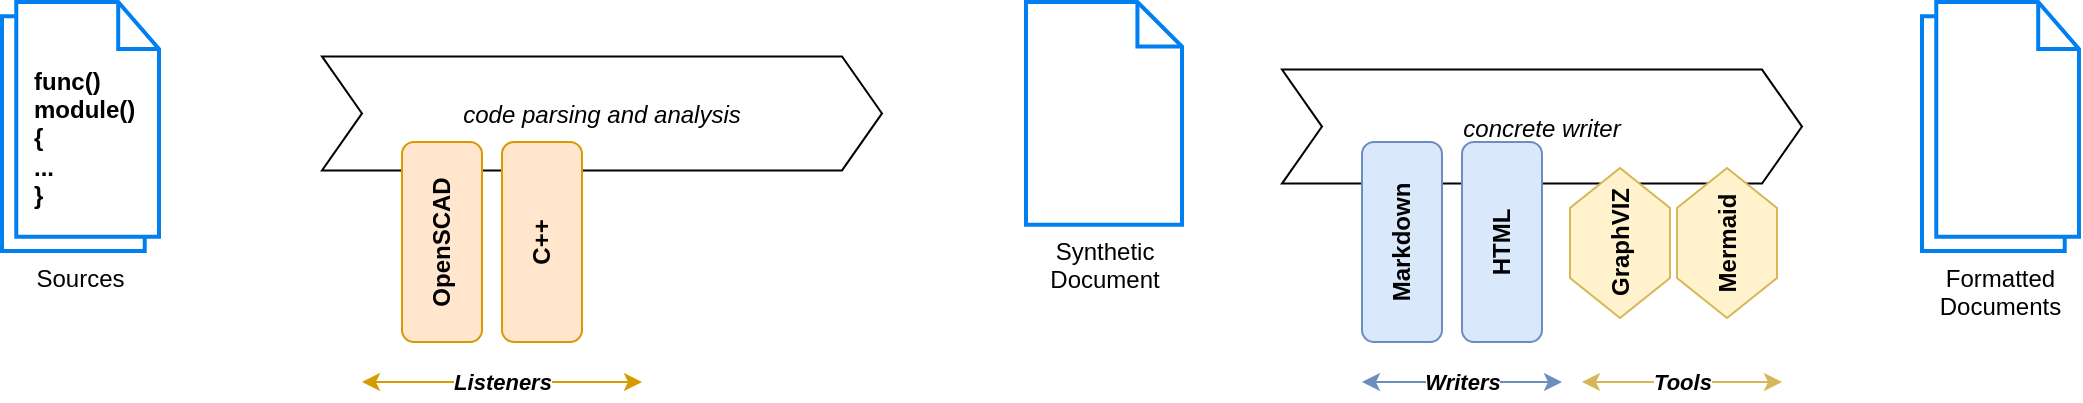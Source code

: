 <mxfile version="20.7.4" type="device" pages="7"><diagram id="QWIoO15-FV6kVqGJ9mv7" name="Functional"><mxGraphModel dx="1471" dy="846" grid="1" gridSize="10" guides="1" tooltips="1" connect="1" arrows="1" fold="1" page="1" pageScale="1" pageWidth="1169" pageHeight="827" math="0" shadow="0"><root><mxCell id="0"/><mxCell id="1" parent="0"/><mxCell id="NrHGpNpMN4ky2pYmpBWB-1" value="Sources" style="group;aspect=fixed;labelPosition=center;verticalLabelPosition=bottom;align=center;verticalAlign=top;" parent="1" vertex="1" connectable="0"><mxGeometry x="65" y="318" width="78.49" height="124.56" as="geometry"/></mxCell><mxCell id="NrHGpNpMN4ky2pYmpBWB-2" value="" style="html=1;verticalLabelPosition=bottom;align=center;labelBackgroundColor=#ffffff;verticalAlign=top;strokeWidth=2;strokeColor=#0080F0;shadow=0;dashed=0;shape=mxgraph.ios7.icons.document;aspect=fixed;container=1;collapsible=0;recursiveResize=0;" parent="NrHGpNpMN4ky2pYmpBWB-1" vertex="1"><mxGeometry y="7.136" width="71.355" height="117.421" as="geometry"/></mxCell><mxCell id="NrHGpNpMN4ky2pYmpBWB-3" value="" style="html=1;verticalLabelPosition=bottom;align=center;labelBackgroundColor=#ffffff;verticalAlign=top;strokeWidth=2;strokeColor=#0080F0;shadow=0;dashed=0;shape=mxgraph.ios7.icons.document;aspect=fixed;container=1;collapsible=0;recursiveResize=1;" parent="NrHGpNpMN4ky2pYmpBWB-1" vertex="1"><mxGeometry x="7.135" width="71.355" height="117.421" as="geometry"/></mxCell><mxCell id="NrHGpNpMN4ky2pYmpBWB-4" value="&lt;div&gt;&lt;span&gt;func()&lt;/span&gt;&lt;/div&gt;&lt;div&gt;&lt;span&gt;module() {&lt;/span&gt;&lt;/div&gt;&lt;div&gt;&lt;span&gt;...&lt;/span&gt;&lt;/div&gt;&lt;div&gt;&lt;span&gt;}&lt;/span&gt;&lt;/div&gt;" style="text;html=1;strokeColor=none;fillColor=none;align=left;verticalAlign=middle;whiteSpace=wrap;rounded=0;fontStyle=1" parent="NrHGpNpMN4ky2pYmpBWB-3" vertex="1"><mxGeometry x="7.135" y="42.813" width="53.516" height="49.948" as="geometry"/></mxCell><mxCell id="NrHGpNpMN4ky2pYmpBWB-5" value="Formatted&#10;Documents" style="group;aspect=fixed;labelPosition=center;verticalLabelPosition=bottom;align=center;verticalAlign=top;" parent="1" vertex="1" connectable="0"><mxGeometry x="1025" y="318.0" width="78.49" height="124.56" as="geometry"/></mxCell><mxCell id="NrHGpNpMN4ky2pYmpBWB-6" value="" style="html=1;verticalLabelPosition=bottom;align=center;labelBackgroundColor=#ffffff;verticalAlign=top;strokeWidth=2;strokeColor=#0080F0;shadow=0;dashed=0;shape=mxgraph.ios7.icons.document;aspect=fixed;container=1;collapsible=0;recursiveResize=0;" parent="NrHGpNpMN4ky2pYmpBWB-5" vertex="1"><mxGeometry y="7.136" width="71.355" height="117.421" as="geometry"/></mxCell><mxCell id="NrHGpNpMN4ky2pYmpBWB-7" value="" style="html=1;verticalLabelPosition=bottom;align=center;labelBackgroundColor=#ffffff;verticalAlign=top;strokeWidth=2;strokeColor=#0080F0;shadow=0;dashed=0;shape=mxgraph.ios7.icons.document;aspect=fixed;container=1;collapsible=0;recursiveResize=1;" parent="NrHGpNpMN4ky2pYmpBWB-5" vertex="1"><mxGeometry x="7.135" width="71.355" height="117.421" as="geometry"/></mxCell><mxCell id="NrHGpNpMN4ky2pYmpBWB-8" value="Synthetic&lt;br&gt;Document" style="html=1;verticalLabelPosition=bottom;align=center;labelBackgroundColor=#ffffff;verticalAlign=top;strokeWidth=2;strokeColor=#0080F0;shadow=0;dashed=0;shape=mxgraph.ios7.icons.document;aspect=fixed;" parent="1" vertex="1"><mxGeometry x="577" y="318" width="78" height="111.43" as="geometry"/></mxCell><mxCell id="NrHGpNpMN4ky2pYmpBWB-9" value="code parsing and analysis" style="shape=step;perimeter=stepPerimeter;fixedSize=1;points=[];fontStyle=2" parent="1" vertex="1"><mxGeometry x="225" y="345.21" width="280" height="57" as="geometry"/></mxCell><mxCell id="NrHGpNpMN4ky2pYmpBWB-10" value="concrete writer" style="shape=step;perimeter=stepPerimeter;fixedSize=1;points=[];fontStyle=2" parent="1" vertex="1"><mxGeometry x="705" y="351.78" width="260" height="57" as="geometry"/></mxCell><mxCell id="NrHGpNpMN4ky2pYmpBWB-11" value="OpenSCAD" style="rounded=1;whiteSpace=wrap;html=1;fillColor=#ffe6cc;strokeColor=#d79b00;fontStyle=1;aspect=fixed;rotation=270;" parent="1" vertex="1"><mxGeometry x="235" y="418" width="100" height="40" as="geometry"/></mxCell><mxCell id="NrHGpNpMN4ky2pYmpBWB-12" value="C++" style="rounded=1;whiteSpace=wrap;html=1;fillColor=#ffe6cc;strokeColor=#d79b00;fontStyle=1;aspect=fixed;rotation=270;" parent="1" vertex="1"><mxGeometry x="285" y="418" width="100" height="40" as="geometry"/></mxCell><mxCell id="NrHGpNpMN4ky2pYmpBWB-13" value="Markdown" style="rounded=1;whiteSpace=wrap;html=1;fillColor=#dae8fc;strokeColor=#6c8ebf;fontStyle=1;aspect=fixed;rotation=270;" parent="1" vertex="1"><mxGeometry x="715" y="418" width="100" height="40" as="geometry"/></mxCell><mxCell id="NrHGpNpMN4ky2pYmpBWB-14" value="HTML" style="rounded=1;whiteSpace=wrap;html=1;fillColor=#dae8fc;strokeColor=#6c8ebf;fontStyle=1;aspect=fixed;rotation=270;" parent="1" vertex="1"><mxGeometry x="765" y="418" width="100" height="40" as="geometry"/></mxCell><mxCell id="NrHGpNpMN4ky2pYmpBWB-15" value="GraphVIZ" style="shape=hexagon;perimeter=hexagonPerimeter2;whiteSpace=wrap;html=1;fixedSize=1;fontStyle=1;fillColor=#fff2cc;strokeColor=#d6b656;aspect=fixed;rotation=270;" parent="1" vertex="1"><mxGeometry x="836.5" y="413.5" width="75" height="50" as="geometry"/></mxCell><mxCell id="NrHGpNpMN4ky2pYmpBWB-16" value="Mermaid" style="shape=hexagon;perimeter=hexagonPerimeter2;whiteSpace=wrap;html=1;fixedSize=1;fontStyle=1;fillColor=#fff2cc;strokeColor=#d6b656;aspect=fixed;rotation=270;" parent="1" vertex="1"><mxGeometry x="890" y="413.5" width="75" height="50" as="geometry"/></mxCell><mxCell id="NrHGpNpMN4ky2pYmpBWB-17" value="Listeners" style="endArrow=classic;startArrow=classic;html=1;fillColor=#ffe6cc;strokeColor=#d79b00;fontStyle=3" parent="1" edge="1"><mxGeometry width="50" height="50" relative="1" as="geometry"><mxPoint x="245" y="508" as="sourcePoint"/><mxPoint x="385.0" y="508" as="targetPoint"/></mxGeometry></mxCell><mxCell id="NrHGpNpMN4ky2pYmpBWB-18" value="Writers" style="endArrow=classic;startArrow=classic;html=1;fontStyle=3;fillColor=#dae8fc;strokeColor=#6c8ebf;" parent="1" edge="1"><mxGeometry width="50" height="50" relative="1" as="geometry"><mxPoint x="745" y="508" as="sourcePoint"/><mxPoint x="845" y="508" as="targetPoint"/></mxGeometry></mxCell><mxCell id="NrHGpNpMN4ky2pYmpBWB-19" value="Tools" style="endArrow=classic;startArrow=classic;html=1;fillColor=#fff2cc;strokeColor=#d6b656;fontStyle=3" parent="1" edge="1"><mxGeometry width="50" height="50" relative="1" as="geometry"><mxPoint x="855" y="508" as="sourcePoint"/><mxPoint x="955" y="508" as="targetPoint"/></mxGeometry></mxCell></root></mxGraphModel></diagram><diagram id="bBFvCzW5E60HM5mbmHUA" name="Classes"><mxGraphModel dx="1471" dy="846" grid="1" gridSize="10" guides="1" tooltips="1" connect="1" arrows="1" fold="1" page="1" pageScale="1" pageWidth="1169" pageHeight="827" math="0" shadow="0"><root><mxCell id="0"/><mxCell id="1" parent="0"/><mxCell id="5pzXGVgzqmCqq-a9JJHD-7" value="orthodocs" style="shape=folder;fontStyle=1;tabWidth=110;tabHeight=30;tabPosition=left;html=1;boundedLbl=1;labelInHeader=1;container=1;collapsible=0;recursiveResize=0;" parent="1" vertex="1"><mxGeometry x="549" y="164" width="350" height="500" as="geometry"/></mxCell><mxCell id="Al4-9di_uzzeGmIKlbpJ-51" value="«interface»&lt;br&gt;&lt;b&gt;Listener&lt;/b&gt;" style="html=1;fillColor=#f8cecc;strokeColor=#b85450;" parent="5pzXGVgzqmCqq-a9JJHD-7" vertex="1"><mxGeometry x="21" y="70" width="110" height="50" as="geometry"/></mxCell><mxCell id="W5KweSerB7RPhIcGtmjP-11" value="&lt;p style=&quot;margin: 0px ; margin-top: 4px ; text-align: center&quot;&gt;&lt;b&gt;Analizer&lt;/b&gt;&lt;/p&gt;&lt;hr size=&quot;1&quot;&gt;&lt;div style=&quot;height: 2px&quot;&gt;&lt;/div&gt;" style="verticalAlign=top;align=left;overflow=fill;fontSize=12;fontFamily=Helvetica;html=1;" parent="5pzXGVgzqmCqq-a9JJHD-7" vertex="1"><mxGeometry x="21" y="250" width="110" height="50" as="geometry"/></mxCell><mxCell id="5pzXGVgzqmCqq-a9JJHD-2" value="1" style="endArrow=open;html=1;endSize=12;startArrow=diamondThin;startSize=14;startFill=1;edgeStyle=orthogonalEdgeStyle;align=left;verticalAlign=bottom;rounded=0;exitX=0.5;exitY=0;exitDx=0;exitDy=0;" parent="5pzXGVgzqmCqq-a9JJHD-7" source="W5KweSerB7RPhIcGtmjP-11" target="Al4-9di_uzzeGmIKlbpJ-51" edge="1"><mxGeometry x="-1" y="-5" relative="1" as="geometry"><mxPoint x="140" y="273.5" as="sourcePoint"/><mxPoint x="200" y="215" as="targetPoint"/><mxPoint as="offset"/></mxGeometry></mxCell><mxCell id="W5KweSerB7RPhIcGtmjP-10" value="&lt;p style=&quot;margin: 0px ; margin-top: 4px ; text-align: center&quot;&gt;&lt;b&gt;Document&lt;/b&gt;&lt;/p&gt;&lt;hr size=&quot;1&quot;&gt;&lt;div style=&quot;height: 2px&quot;&gt;&lt;/div&gt;" style="verticalAlign=top;align=left;overflow=fill;fontSize=12;fontFamily=Helvetica;html=1;" parent="5pzXGVgzqmCqq-a9JJHD-7" vertex="1"><mxGeometry x="184" y="250" width="110" height="50" as="geometry"/></mxCell><mxCell id="W5KweSerB7RPhIcGtmjP-4" value="*" style="endArrow=open;html=1;endSize=12;startArrow=diamondThin;startSize=14;startFill=1;edgeStyle=orthogonalEdgeStyle;align=left;verticalAlign=bottom;entryX=0;entryY=0.5;entryDx=0;entryDy=0;rounded=0;" parent="5pzXGVgzqmCqq-a9JJHD-7" source="W5KweSerB7RPhIcGtmjP-11" target="W5KweSerB7RPhIcGtmjP-10" edge="1"><mxGeometry x="-1" y="3" relative="1" as="geometry"><mxPoint x="-70" y="69" as="sourcePoint"/><mxPoint x="-180" y="94" as="targetPoint"/></mxGeometry></mxCell><mxCell id="5pzXGVgzqmCqq-a9JJHD-1" value="requires" style="endArrow=open;endSize=12;dashed=1;html=1;rounded=0;edgeStyle=orthogonalEdgeStyle;" parent="5pzXGVgzqmCqq-a9JJHD-7" source="Al4-9di_uzzeGmIKlbpJ-51" target="W5KweSerB7RPhIcGtmjP-10" edge="1"><mxGeometry width="160" relative="1" as="geometry"><mxPoint x="85" y="261" as="sourcePoint"/><mxPoint x="85" y="130.0" as="targetPoint"/></mxGeometry></mxCell><mxCell id="W5KweSerB7RPhIcGtmjP-5" value="«interface»&lt;br&gt;&lt;b&gt;Writer&lt;/b&gt;" style="html=1;" parent="5pzXGVgzqmCqq-a9JJHD-7" vertex="1"><mxGeometry x="184" y="400" width="110" height="50" as="geometry"/></mxCell><mxCell id="W5KweSerB7RPhIcGtmjP-14" value="1" style="endArrow=open;html=1;endSize=12;startArrow=diamondThin;startSize=14;startFill=1;edgeStyle=orthogonalEdgeStyle;align=left;verticalAlign=bottom;entryX=0;entryY=0.5;entryDx=0;entryDy=0;rounded=0;exitX=0.5;exitY=1;exitDx=0;exitDy=0;" parent="5pzXGVgzqmCqq-a9JJHD-7" source="W5KweSerB7RPhIcGtmjP-11" target="W5KweSerB7RPhIcGtmjP-5" edge="1"><mxGeometry x="-0.829" y="5" relative="1" as="geometry"><mxPoint x="-30" y="125" as="sourcePoint"/><mxPoint x="130" y="320" as="targetPoint"/><mxPoint as="offset"/></mxGeometry></mxCell><mxCell id="W5KweSerB7RPhIcGtmjP-18" value="requires" style="endArrow=open;endSize=12;dashed=1;html=1;entryX=0.5;entryY=1;entryDx=0;entryDy=0;" parent="5pzXGVgzqmCqq-a9JJHD-7" source="W5KweSerB7RPhIcGtmjP-5" target="W5KweSerB7RPhIcGtmjP-10" edge="1"><mxGeometry width="160" relative="1" as="geometry"><mxPoint x="130" y="260" as="sourcePoint"/><mxPoint x="290" y="180" as="targetPoint"/></mxGeometry></mxCell><mxCell id="ymgbMTugOOEbn4CyW5hz-3" value="antlr4" style="shape=folder;fontStyle=1;tabWidth=110;tabHeight=30;tabPosition=left;html=1;boundedLbl=1;labelInHeader=1;container=1;collapsible=0;recursiveResize=0;" parent="1" vertex="1"><mxGeometry x="259" y="324" width="160" height="200" as="geometry"/></mxCell><mxCell id="dgk0MqJxM_QU0ujmV6OS-3" value="&lt;p style=&quot;margin: 0px ; margin-top: 4px ; text-align: center&quot;&gt;&lt;b&gt;Parser&lt;/b&gt;&lt;/p&gt;&lt;hr size=&quot;1&quot;&gt;&lt;div style=&quot;height: 2px&quot;&gt;&lt;/div&gt;" style="verticalAlign=top;align=left;overflow=fill;fontSize=12;fontFamily=Helvetica;html=1;fillColor=#d5e8d4;strokeColor=#82b366;" parent="ymgbMTugOOEbn4CyW5hz-3" vertex="1"><mxGeometry x="25" y="120" width="110" height="50" as="geometry"/></mxCell><mxCell id="ymgbMTugOOEbn4CyW5hz-1" value="&lt;p style=&quot;margin: 0px ; margin-top: 4px ; text-align: center&quot;&gt;&lt;b&gt;Lexer&lt;/b&gt;&lt;/p&gt;&lt;hr size=&quot;1&quot;&gt;&lt;div style=&quot;height: 2px&quot;&gt;&lt;/div&gt;" style="verticalAlign=top;align=left;overflow=fill;fontSize=12;fontFamily=Helvetica;html=1;fillColor=#d5e8d4;strokeColor=#82b366;" parent="ymgbMTugOOEbn4CyW5hz-3" vertex="1"><mxGeometry x="25" y="60" width="110" height="50" as="geometry"/></mxCell><mxCell id="dgk0MqJxM_QU0ujmV6OS-8" value="scad" style="shape=folder;fontStyle=1;tabWidth=110;tabHeight=30;tabPosition=left;html=1;boundedLbl=1;labelInHeader=1;container=1;collapsible=0;recursiveResize=0;" parent="1" vertex="1"><mxGeometry x="259" y="164" width="160" height="140" as="geometry"/></mxCell><mxCell id="W5KweSerB7RPhIcGtmjP-15" value="&lt;p style=&quot;margin: 0px ; margin-top: 4px ; text-align: center&quot;&gt;&lt;b&gt;Listener&lt;/b&gt;&lt;/p&gt;&lt;hr size=&quot;1&quot;&gt;&lt;div style=&quot;height: 2px&quot;&gt;&lt;/div&gt;" style="verticalAlign=top;align=left;overflow=fill;fontSize=12;fontFamily=Helvetica;html=1;" parent="dgk0MqJxM_QU0ujmV6OS-8" vertex="1"><mxGeometry x="25.76" y="70" width="110" height="50" as="geometry"/></mxCell><mxCell id="Al4-9di_uzzeGmIKlbpJ-52" value="implements" style="endArrow=block;dashed=1;endFill=0;endSize=12;html=1;elbow=vertical;edgeStyle=orthogonalEdgeStyle;rounded=0;" parent="1" source="W5KweSerB7RPhIcGtmjP-15" target="Al4-9di_uzzeGmIKlbpJ-51" edge="1"><mxGeometry x="-0.226" y="15" width="160" relative="1" as="geometry"><mxPoint x="784" y="232.061" as="sourcePoint"/><mxPoint x="774" y="199" as="targetPoint"/><mxPoint as="offset"/></mxGeometry></mxCell><mxCell id="W5KweSerB7RPhIcGtmjP-8" value="&lt;p style=&quot;margin: 0px ; margin-top: 4px ; text-align: center&quot;&gt;&lt;b&gt;Markdown&lt;/b&gt;&lt;/p&gt;&lt;hr size=&quot;1&quot;&gt;&lt;div style=&quot;height: 2px&quot;&gt;&lt;/div&gt;" style="verticalAlign=top;align=left;overflow=fill;fontSize=12;fontFamily=Helvetica;html=1;" parent="1" vertex="1"><mxGeometry x="959" y="564" width="110" height="50" as="geometry"/></mxCell><mxCell id="W5KweSerB7RPhIcGtmjP-9" value="implements" style="endArrow=block;dashed=1;endFill=0;endSize=12;html=1;edgeStyle=orthogonalEdgeStyle;rounded=0;" parent="1" source="W5KweSerB7RPhIcGtmjP-8" target="W5KweSerB7RPhIcGtmjP-5" edge="1"><mxGeometry x="0.077" y="-16" width="160" relative="1" as="geometry"><mxPoint x="439" y="472.408" as="sourcePoint"/><mxPoint x="329" y="445.469" as="targetPoint"/><mxPoint as="offset"/></mxGeometry></mxCell><mxCell id="dgk0MqJxM_QU0ujmV6OS-1" value="" style="endArrow=block;endSize=16;endFill=0;html=1;edgeStyle=orthogonalEdgeStyle;rounded=0;" parent="1" source="ymgbMTugOOEbn4CyW5hz-5" target="ymgbMTugOOEbn4CyW5hz-1" edge="1"><mxGeometry width="160" relative="1" as="geometry"><mxPoint x="639" y="463" as="sourcePoint"/><mxPoint x="169" y="397" as="targetPoint"/></mxGeometry></mxCell><mxCell id="dgk0MqJxM_QU0ujmV6OS-2" value="requires" style="endArrow=open;endSize=12;dashed=1;html=1;edgeStyle=orthogonalEdgeStyle;rounded=0;" parent="1" source="W5KweSerB7RPhIcGtmjP-11" target="ymgbMTugOOEbn4CyW5hz-1" edge="1"><mxGeometry x="0.492" y="-5" width="160" relative="1" as="geometry"><mxPoint x="629" y="423" as="sourcePoint"/><mxPoint x="349" y="483" as="targetPoint"/><mxPoint as="offset"/></mxGeometry></mxCell><mxCell id="dgk0MqJxM_QU0ujmV6OS-5" value="" style="endArrow=block;endSize=16;endFill=0;html=1;rounded=0;edgeStyle=orthogonalEdgeStyle;" parent="1" source="dgk0MqJxM_QU0ujmV6OS-4" target="dgk0MqJxM_QU0ujmV6OS-3" edge="1"><mxGeometry width="160" relative="1" as="geometry"><mxPoint x="389" y="293.859" as="sourcePoint"/><mxPoint x="359" y="503" as="targetPoint"/></mxGeometry></mxCell><mxCell id="dgk0MqJxM_QU0ujmV6OS-6" value="requires" style="endArrow=open;endSize=12;dashed=1;html=1;edgeStyle=orthogonalEdgeStyle;rounded=0;" parent="1" source="W5KweSerB7RPhIcGtmjP-11" target="dgk0MqJxM_QU0ujmV6OS-3" edge="1"><mxGeometry x="0.492" y="5" width="160" relative="1" as="geometry"><mxPoint x="579" y="449" as="sourcePoint"/><mxPoint x="299" y="673" as="targetPoint"/><mxPoint as="offset"/></mxGeometry></mxCell><mxCell id="ymgbMTugOOEbn4CyW5hz-5" value="&lt;p style=&quot;margin: 0px ; margin-top: 4px ; text-align: center&quot;&gt;&lt;b&gt;SCADLexer&lt;/b&gt;&lt;/p&gt;&lt;hr size=&quot;1&quot;&gt;&lt;div style=&quot;height: 2px&quot;&gt;&lt;/div&gt;" style="verticalAlign=top;align=left;overflow=fill;fontSize=12;fontFamily=Helvetica;html=1;fillColor=#d5e8d4;strokeColor=#82b366;" parent="1" vertex="1"><mxGeometry x="99" y="384" width="110" height="50" as="geometry"/></mxCell><mxCell id="dgk0MqJxM_QU0ujmV6OS-4" value="&lt;p style=&quot;margin: 0px ; margin-top: 4px ; text-align: center&quot;&gt;&lt;b&gt;SCADParser&lt;/b&gt;&lt;/p&gt;&lt;hr size=&quot;1&quot;&gt;&lt;div style=&quot;height: 2px&quot;&gt;&lt;/div&gt;" style="verticalAlign=top;align=left;overflow=fill;fontSize=12;fontFamily=Helvetica;html=1;fillColor=#d5e8d4;strokeColor=#82b366;" parent="1" vertex="1"><mxGeometry x="99" y="444" width="110" height="50" as="geometry"/></mxCell><mxCell id="dgk0MqJxM_QU0ujmV6OS-10" value="&lt;p style=&quot;margin: 0px ; margin-top: 4px ; text-align: center&quot;&gt;&lt;b&gt;SCADBaseListener&lt;/b&gt;&lt;/p&gt;&lt;hr size=&quot;1&quot;&gt;&lt;div style=&quot;height: 2px&quot;&gt;&lt;/div&gt;" style="verticalAlign=top;align=left;overflow=fill;fontSize=12;fontFamily=Helvetica;html=1;fillColor=#d5e8d4;strokeColor=#82b366;" parent="1" vertex="1"><mxGeometry x="99" y="234" width="110" height="50" as="geometry"/></mxCell><mxCell id="dgk0MqJxM_QU0ujmV6OS-11" value="" style="endArrow=block;endSize=16;endFill=0;html=1;rounded=0;" parent="1" source="W5KweSerB7RPhIcGtmjP-15" target="dgk0MqJxM_QU0ujmV6OS-10" edge="1"><mxGeometry width="160" relative="1" as="geometry"><mxPoint x="374.23" y="420" as="sourcePoint"/><mxPoint x="625.29" y="604" as="targetPoint"/></mxGeometry></mxCell></root></mxGraphModel></diagram><diagram id="MjbpiXtioyMP7sBMXyIm" name="cross-reference as-is"><mxGraphModel dx="1471" dy="846" grid="1" gridSize="10" guides="1" tooltips="1" connect="1" arrows="1" fold="1" page="1" pageScale="1" pageWidth="1169" pageHeight="827" math="0" shadow="0"><root><mxCell id="0"/><mxCell id="1" parent="0"/><mxCell id="kZoJehVVPSgDjDkFGu-E-1" value="language" style="shape=folder;fontStyle=1;tabWidth=110;tabHeight=30;tabPosition=left;html=1;boundedLbl=1;labelInHeader=1;container=1;collapsible=0;recursiveResize=0;" parent="1" vertex="1"><mxGeometry x="40" y="10" width="725.5" height="520" as="geometry"/></mxCell><mxCell id="kZoJehVVPSgDjDkFGu-E-2" value="Extension" style="swimlane;fontStyle=3;childLayout=stackLayout;horizontal=1;startSize=26;fillColor=none;horizontalStack=0;resizeParent=1;resizeParentMax=0;resizeLast=0;collapsible=1;marginBottom=0;separatorColor=none;" parent="kZoJehVVPSgDjDkFGu-E-1" vertex="1"><mxGeometry x="467.006" y="80" width="234.08" height="52" as="geometry"><mxRectangle x="270" y="590" width="90" height="30" as="alternateBounds"/></mxGeometry></mxCell><mxCell id="kZoJehVVPSgDjDkFGu-E-3" value="+ analize(data: string): Analysis::Results" style="text;strokeColor=none;fillColor=none;align=left;verticalAlign=top;spacingLeft=4;spacingRight=4;overflow=hidden;rotatable=0;points=[[0,0.5],[1,0.5]];portConstraint=eastwest;fontStyle=2" parent="kZoJehVVPSgDjDkFGu-E-2" vertex="1"><mxGeometry y="26" width="234.08" height="26" as="geometry"/></mxCell><mxCell id="YbXnDP_Z0O6IKoVQwgAv-1" value="scad" style="shape=folder;fontStyle=1;tabWidth=110;tabHeight=30;tabPosition=left;html=1;boundedLbl=1;labelInHeader=1;container=1;collapsible=0;recursiveResize=0;" parent="kZoJehVVPSgDjDkFGu-E-1" vertex="1"><mxGeometry x="26.01" y="210" width="690" height="280" as="geometry"/></mxCell><mxCell id="so9PEFLkXNGlWxJWXl1k-13" value="Listener" style="swimlane;fontStyle=1;childLayout=stackLayout;horizontal=1;startSize=26;fillColor=none;horizontalStack=0;resizeParent=1;resizeParentMax=0;resizeLast=0;collapsible=1;marginBottom=0;separatorColor=none;" parent="YbXnDP_Z0O6IKoVQwgAv-1" vertex="1"><mxGeometry x="10" y="41.5" width="180" height="52" as="geometry"><mxRectangle x="270" y="590" width="90" height="30" as="alternateBounds"/></mxGeometry></mxCell><mxCell id="so9PEFLkXNGlWxJWXl1k-14" value="+ enterAnnotation(): " style="text;strokeColor=none;fillColor=none;align=left;verticalAlign=top;spacingLeft=4;spacingRight=4;overflow=hidden;rotatable=0;points=[[0,0.5],[1,0.5]];portConstraint=eastwest;" parent="so9PEFLkXNGlWxJWXl1k-13" vertex="1"><mxGeometry y="26" width="180" height="26" as="geometry"/></mxCell><mxCell id="so9PEFLkXNGlWxJWXl1k-26" value="Package" style="swimlane;fontStyle=1;childLayout=stackLayout;horizontal=1;startSize=26;fillColor=none;horizontalStack=0;resizeParent=1;resizeParentMax=0;resizeLast=0;collapsible=1;marginBottom=0;separatorColor=none;" parent="YbXnDP_Z0O6IKoVQwgAv-1" vertex="1"><mxGeometry x="10.58" y="190" width="140" height="78" as="geometry"><mxRectangle x="270" y="590" width="90" height="30" as="alternateBounds"/></mxGeometry></mxCell><mxCell id="so9PEFLkXNGlWxJWXl1k-27" value="+ dictKey(): string" style="text;strokeColor=none;fillColor=none;align=left;verticalAlign=top;spacingLeft=4;spacingRight=4;overflow=hidden;rotatable=0;points=[[0,0.5],[1,0.5]];portConstraint=eastwest;" parent="so9PEFLkXNGlWxJWXl1k-26" vertex="1"><mxGeometry y="26" width="140" height="26" as="geometry"/></mxCell><mxCell id="AMGlsw0uXr2P7gvpx-ir-37" value="+ type(): string" style="text;strokeColor=none;fillColor=none;align=left;verticalAlign=top;spacingLeft=4;spacingRight=4;overflow=hidden;rotatable=0;points=[[0,0.5],[1,0.5]];portConstraint=eastwest;fontStyle=0" parent="so9PEFLkXNGlWxJWXl1k-26" vertex="1"><mxGeometry y="52" width="140" height="26" as="geometry"/></mxCell><mxCell id="so9PEFLkXNGlWxJWXl1k-29" value="Variable" style="swimlane;fontStyle=1;childLayout=stackLayout;horizontal=1;startSize=26;fillColor=none;horizontalStack=0;resizeParent=1;resizeParentMax=0;resizeLast=0;collapsible=1;marginBottom=0;separatorColor=none;" parent="YbXnDP_Z0O6IKoVQwgAv-1" vertex="1"><mxGeometry x="490.58" y="190" width="140.157" height="78" as="geometry"><mxRectangle x="270" y="590" width="90" height="30" as="alternateBounds"/></mxGeometry></mxCell><mxCell id="so9PEFLkXNGlWxJWXl1k-30" value="+ dictKey(): string" style="text;strokeColor=none;fillColor=none;align=left;verticalAlign=top;spacingLeft=4;spacingRight=4;overflow=hidden;rotatable=0;points=[[0,0.5],[1,0.5]];portConstraint=eastwest;" parent="so9PEFLkXNGlWxJWXl1k-29" vertex="1"><mxGeometry y="26" width="140.157" height="26" as="geometry"/></mxCell><mxCell id="AMGlsw0uXr2P7gvpx-ir-40" value="+ type(): string" style="text;strokeColor=none;fillColor=none;align=left;verticalAlign=top;spacingLeft=4;spacingRight=4;overflow=hidden;rotatable=0;points=[[0,0.5],[1,0.5]];portConstraint=eastwest;" parent="so9PEFLkXNGlWxJWXl1k-29" vertex="1"><mxGeometry y="52" width="140.157" height="26" as="geometry"/></mxCell><mxCell id="so9PEFLkXNGlWxJWXl1k-31" value="Function" style="swimlane;fontStyle=1;childLayout=stackLayout;horizontal=1;startSize=26;fillColor=none;horizontalStack=0;resizeParent=1;resizeParentMax=0;resizeLast=0;collapsible=1;marginBottom=0;separatorColor=none;" parent="YbXnDP_Z0O6IKoVQwgAv-1" vertex="1"><mxGeometry x="330.58" y="190" width="140.157" height="78" as="geometry"><mxRectangle x="270" y="590" width="90" height="30" as="alternateBounds"/></mxGeometry></mxCell><mxCell id="so9PEFLkXNGlWxJWXl1k-32" value="+ dictKey(): string" style="text;strokeColor=none;fillColor=none;align=left;verticalAlign=top;spacingLeft=4;spacingRight=4;overflow=hidden;rotatable=0;points=[[0,0.5],[1,0.5]];portConstraint=eastwest;" parent="so9PEFLkXNGlWxJWXl1k-31" vertex="1"><mxGeometry y="26" width="140.157" height="26" as="geometry"/></mxCell><mxCell id="AMGlsw0uXr2P7gvpx-ir-39" value="+ type(): string" style="text;strokeColor=none;fillColor=none;align=left;verticalAlign=top;spacingLeft=4;spacingRight=4;overflow=hidden;rotatable=0;points=[[0,0.5],[1,0.5]];portConstraint=eastwest;" parent="so9PEFLkXNGlWxJWXl1k-31" vertex="1"><mxGeometry y="52" width="140.157" height="26" as="geometry"/></mxCell><mxCell id="so9PEFLkXNGlWxJWXl1k-33" value="Module" style="swimlane;fontStyle=1;childLayout=stackLayout;horizontal=1;startSize=26;fillColor=none;horizontalStack=0;resizeParent=1;resizeParentMax=0;resizeLast=0;collapsible=1;marginBottom=0;separatorColor=none;" parent="YbXnDP_Z0O6IKoVQwgAv-1" vertex="1"><mxGeometry x="170.58" y="190" width="140.157" height="78" as="geometry"><mxRectangle x="270" y="590" width="90" height="30" as="alternateBounds"/></mxGeometry></mxCell><mxCell id="so9PEFLkXNGlWxJWXl1k-34" value="+ dictKey(): string" style="text;strokeColor=none;fillColor=none;align=left;verticalAlign=top;spacingLeft=4;spacingRight=4;overflow=hidden;rotatable=0;points=[[0,0.5],[1,0.5]];portConstraint=eastwest;" parent="so9PEFLkXNGlWxJWXl1k-33" vertex="1"><mxGeometry y="26" width="140.157" height="26" as="geometry"/></mxCell><mxCell id="AMGlsw0uXr2P7gvpx-ir-38" value="+ type(): string" style="text;strokeColor=none;fillColor=none;align=left;verticalAlign=top;spacingLeft=4;spacingRight=4;overflow=hidden;rotatable=0;points=[[0,0.5],[1,0.5]];portConstraint=eastwest;" parent="so9PEFLkXNGlWxJWXl1k-33" vertex="1"><mxGeometry y="52" width="140.157" height="26" as="geometry"/></mxCell><mxCell id="-kIpqSOFljoW2LFUzFt1-5" value="Extension" style="swimlane;fontStyle=1;align=center;verticalAlign=top;childLayout=stackLayout;horizontal=1;startSize=26;horizontalStack=0;resizeParent=1;resizeParentMax=0;resizeLast=0;collapsible=1;marginBottom=0;" parent="YbXnDP_Z0O6IKoVQwgAv-1" vertex="1"><mxGeometry x="441" y="41.5" width="230" height="86" as="geometry"/></mxCell><mxCell id="-kIpqSOFljoW2LFUzFt1-6" value="+ slot: Slot[4]" style="text;strokeColor=none;fillColor=none;align=left;verticalAlign=top;spacingLeft=4;spacingRight=4;overflow=hidden;rotatable=0;points=[[0,0.5],[1,0.5]];portConstraint=eastwest;fontStyle=4" parent="-kIpqSOFljoW2LFUzFt1-5" vertex="1"><mxGeometry y="26" width="230" height="26" as="geometry"/></mxCell><mxCell id="-kIpqSOFljoW2LFUzFt1-7" value="" style="line;strokeWidth=1;fillColor=none;align=left;verticalAlign=middle;spacingTop=-1;spacingLeft=3;spacingRight=3;rotatable=0;labelPosition=right;points=[];portConstraint=eastwest;strokeColor=inherit;" parent="-kIpqSOFljoW2LFUzFt1-5" vertex="1"><mxGeometry y="52" width="230" height="8" as="geometry"/></mxCell><mxCell id="-kIpqSOFljoW2LFUzFt1-8" value="+ analize(data: string): Analysis::Results" style="text;strokeColor=none;fillColor=none;align=left;verticalAlign=top;spacingLeft=4;spacingRight=4;overflow=hidden;rotatable=0;points=[[0,0.5],[1,0.5]];portConstraint=eastwest;" parent="-kIpqSOFljoW2LFUzFt1-5" vertex="1"><mxGeometry y="60" width="230" height="26" as="geometry"/></mxCell><mxCell id="AMGlsw0uXr2P7gvpx-ir-17" value="Use" style="endArrow=open;endSize=12;dashed=1;html=1;rounded=0;strokeWidth=2;fontStyle=1;fontColor=#FF0000;strokeColor=#FF0000;" parent="YbXnDP_Z0O6IKoVQwgAv-1" source="so9PEFLkXNGlWxJWXl1k-26" target="-kIpqSOFljoW2LFUzFt1-6" edge="1"><mxGeometry width="160" relative="1" as="geometry"><mxPoint x="904.29" y="28.5" as="sourcePoint"/><mxPoint x="899.87" y="425.5" as="targetPoint"/></mxGeometry></mxCell><mxCell id="AMGlsw0uXr2P7gvpx-ir-18" value="Use" style="endArrow=open;endSize=12;dashed=1;html=1;rounded=0;strokeWidth=2;fontStyle=1;fontColor=#FF0000;strokeColor=#FF0000;" parent="YbXnDP_Z0O6IKoVQwgAv-1" source="so9PEFLkXNGlWxJWXl1k-33" target="-kIpqSOFljoW2LFUzFt1-6" edge="1"><mxGeometry width="160" relative="1" as="geometry"><mxPoint x="914.29" y="38.5" as="sourcePoint"/><mxPoint x="909.87" y="435.5" as="targetPoint"/></mxGeometry></mxCell><mxCell id="AMGlsw0uXr2P7gvpx-ir-19" value="Use" style="endArrow=open;endSize=12;dashed=1;html=1;rounded=0;strokeWidth=2;fontStyle=1;fontColor=#FF0000;strokeColor=#FF0000;" parent="YbXnDP_Z0O6IKoVQwgAv-1" source="so9PEFLkXNGlWxJWXl1k-31" target="-kIpqSOFljoW2LFUzFt1-6" edge="1"><mxGeometry width="160" relative="1" as="geometry"><mxPoint x="924.29" y="48.5" as="sourcePoint"/><mxPoint x="919.87" y="445.5" as="targetPoint"/></mxGeometry></mxCell><mxCell id="AMGlsw0uXr2P7gvpx-ir-20" value="Use" style="endArrow=open;endSize=12;dashed=1;html=1;rounded=0;strokeWidth=2;fontStyle=1;fontColor=#FF0000;strokeColor=#FF0000;" parent="YbXnDP_Z0O6IKoVQwgAv-1" source="so9PEFLkXNGlWxJWXl1k-29" target="-kIpqSOFljoW2LFUzFt1-6" edge="1"><mxGeometry width="160" relative="1" as="geometry"><mxPoint x="934.29" y="58.5" as="sourcePoint"/><mxPoint x="929.87" y="455.5" as="targetPoint"/></mxGeometry></mxCell><mxCell id="kZoJehVVPSgDjDkFGu-E-4" value="Extends" style="endArrow=block;endSize=16;endFill=0;html=1;rounded=0;" parent="kZoJehVVPSgDjDkFGu-E-1" source="-kIpqSOFljoW2LFUzFt1-5" target="kZoJehVVPSgDjDkFGu-E-2" edge="1"><mxGeometry width="160" relative="1" as="geometry"><mxPoint x="422.145" y="499" as="sourcePoint"/><mxPoint x="358.853" y="696" as="targetPoint"/></mxGeometry></mxCell><mxCell id="HJ5CoNfvodSulyuu6WvS-1" value="" style="group" parent="kZoJehVVPSgDjDkFGu-E-1" vertex="1" connectable="0"><mxGeometry x="26.01" y="62" width="130" height="70" as="geometry"/></mxCell><mxCell id="HJ5CoNfvodSulyuu6WvS-2" value="produces the Dictionary keys used by the Analizer and the Item type data string through creation of concrete Item types" style="shape=note2;boundedLbl=1;whiteSpace=wrap;html=1;size=12;verticalAlign=top;align=center;fillStyle=auto;strokeColor=default;fillColor=#E6E6E6;fontSize=9;" parent="HJ5CoNfvodSulyuu6WvS-1" vertex="1"><mxGeometry width="130" height="70" as="geometry"/></mxCell><mxCell id="HJ5CoNfvodSulyuu6WvS-3" value="1" style="ellipse;whiteSpace=wrap;html=1;aspect=fixed;fillStyle=auto;strokeColor=default;fontSize=8;fillColor=#FFFF00;fontStyle=1" parent="HJ5CoNfvodSulyuu6WvS-1" vertex="1"><mxGeometry x="2" y="2" width="14" height="14" as="geometry"/></mxCell><mxCell id="m-d0vlvZOWhd7Xnfe7zD-1" style="rounded=0;orthogonalLoop=1;jettySize=auto;html=1;endArrow=oval;endFill=0;dashed=1;" parent="kZoJehVVPSgDjDkFGu-E-1" source="HJ5CoNfvodSulyuu6WvS-2" target="so9PEFLkXNGlWxJWXl1k-14" edge="1"><mxGeometry relative="1" as="geometry"><mxPoint x="109.082" y="540" as="sourcePoint"/><mxPoint x="296.565" y="436" as="targetPoint"/></mxGeometry></mxCell><mxCell id="vwuG2DEwx7v-RxR1uGqN-2" value="" style="group" parent="kZoJehVVPSgDjDkFGu-E-1" vertex="1" connectable="0"><mxGeometry x="270" y="160" width="90" height="50" as="geometry"/></mxCell><mxCell id="vwuG2DEwx7v-RxR1uGqN-3" value="use slot for regex rules" style="shape=note2;boundedLbl=1;whiteSpace=wrap;html=1;size=12;verticalAlign=top;align=center;fillStyle=auto;strokeColor=default;fillColor=#E6E6E6;fontSize=9;" parent="vwuG2DEwx7v-RxR1uGqN-2" vertex="1"><mxGeometry width="90" height="50" as="geometry"/></mxCell><mxCell id="vwuG2DEwx7v-RxR1uGqN-4" value="2.a" style="ellipse;whiteSpace=wrap;html=1;aspect=fixed;fillStyle=auto;strokeColor=default;fontSize=8;fillColor=#FFFF00;fontStyle=1" parent="vwuG2DEwx7v-RxR1uGqN-2" vertex="1"><mxGeometry x="2" y="2" width="14" height="14" as="geometry"/></mxCell><mxCell id="eCvNkhaYvuFTKCZDS0yM-1" value="p" style="group" parent="kZoJehVVPSgDjDkFGu-E-1" vertex="1" connectable="0"><mxGeometry x="350" y="71" width="90" height="70" as="geometry"/></mxCell><mxCell id="eCvNkhaYvuFTKCZDS0yM-2" value="produces the Dictionary keys and the Item types used by the Analizer" style="shape=note2;boundedLbl=1;whiteSpace=wrap;html=1;size=12;verticalAlign=top;align=center;fillStyle=auto;strokeColor=default;fillColor=#E6E6E6;fontSize=9;" parent="eCvNkhaYvuFTKCZDS0yM-1" vertex="1"><mxGeometry width="90" height="70" as="geometry"/></mxCell><mxCell id="eCvNkhaYvuFTKCZDS0yM-4" style="edgeStyle=none;rounded=0;orthogonalLoop=1;jettySize=auto;html=1;dashed=1;fontSize=9;endArrow=oval;endFill=0;" parent="kZoJehVVPSgDjDkFGu-E-1" source="eCvNkhaYvuFTKCZDS0yM-2" target="-kIpqSOFljoW2LFUzFt1-6" edge="1"><mxGeometry relative="1" as="geometry"><mxPoint x="239.26" y="790.5" as="targetPoint"/></mxGeometry></mxCell><mxCell id="vwuG2DEwx7v-RxR1uGqN-1" style="edgeStyle=none;rounded=0;orthogonalLoop=1;jettySize=auto;html=1;dashed=1;fontSize=9;endArrow=oval;endFill=0;entryX=0;entryY=0.5;entryDx=0;entryDy=0;" parent="kZoJehVVPSgDjDkFGu-E-1" source="vwuG2DEwx7v-RxR1uGqN-3" target="-kIpqSOFljoW2LFUzFt1-8" edge="1"><mxGeometry relative="1" as="geometry"><mxPoint x="441.51" y="289.0" as="targetPoint"/></mxGeometry></mxCell><mxCell id="kZoJehVVPSgDjDkFGu-E-5" value="writer" style="shape=folder;fontStyle=1;tabWidth=110;tabHeight=30;tabPosition=left;html=1;boundedLbl=1;labelInHeader=1;container=1;collapsible=0;recursiveResize=0;" parent="1" vertex="1"><mxGeometry x="800" y="10" width="340" height="510" as="geometry"/></mxCell><mxCell id="kZoJehVVPSgDjDkFGu-E-6" value="Extension" style="swimlane;fontStyle=3;childLayout=stackLayout;horizontal=1;startSize=26;fillColor=none;horizontalStack=0;resizeParent=1;resizeParentMax=0;resizeLast=0;collapsible=1;marginBottom=0;separatorColor=none;" parent="kZoJehVVPSgDjDkFGu-E-5" vertex="1"><mxGeometry x="45" y="69" width="180" height="52" as="geometry"><mxRectangle x="270" y="590" width="90" height="30" as="alternateBounds"/></mxGeometry></mxCell><mxCell id="kZoJehVVPSgDjDkFGu-E-7" value="+ : " style="text;strokeColor=none;fillColor=none;align=left;verticalAlign=top;spacingLeft=4;spacingRight=4;overflow=hidden;rotatable=0;points=[[0,0.5],[1,0.5]];portConstraint=eastwest;" parent="kZoJehVVPSgDjDkFGu-E-6" vertex="1"><mxGeometry y="26" width="180" height="26" as="geometry"/></mxCell><mxCell id="so9PEFLkXNGlWxJWXl1k-3" value="markdown" style="shape=folder;fontStyle=1;tabWidth=110;tabHeight=30;tabPosition=left;html=1;boundedLbl=1;labelInHeader=1;container=1;collapsible=0;recursiveResize=0;" parent="kZoJehVVPSgDjDkFGu-E-5" vertex="1"><mxGeometry x="20.0" y="240" width="240" height="140" as="geometry"/></mxCell><mxCell id="so9PEFLkXNGlWxJWXl1k-24" value="Extension" style="swimlane;fontStyle=1;childLayout=stackLayout;horizontal=1;startSize=26;fillColor=none;horizontalStack=0;resizeParent=1;resizeParentMax=0;resizeLast=0;collapsible=1;marginBottom=0;separatorColor=none;" parent="so9PEFLkXNGlWxJWXl1k-3" vertex="1"><mxGeometry x="25" y="60.0" width="180" height="52" as="geometry"><mxRectangle x="270" y="590" width="90" height="30" as="alternateBounds"/></mxGeometry></mxCell><mxCell id="so9PEFLkXNGlWxJWXl1k-25" value="+ write(annotation: Annotation): " style="text;strokeColor=none;fillColor=none;align=left;verticalAlign=top;spacingLeft=4;spacingRight=4;overflow=hidden;rotatable=0;points=[[0,0.5],[1,0.5]];portConstraint=eastwest;" parent="so9PEFLkXNGlWxJWXl1k-24" vertex="1"><mxGeometry y="26" width="180" height="26" as="geometry"/></mxCell><mxCell id="kZoJehVVPSgDjDkFGu-E-8" value="Extends" style="endArrow=block;endSize=16;endFill=0;html=1;rounded=0;" parent="kZoJehVVPSgDjDkFGu-E-5" source="so9PEFLkXNGlWxJWXl1k-24" target="kZoJehVVPSgDjDkFGu-E-6" edge="1"><mxGeometry width="160" relative="1" as="geometry"><mxPoint x="-613.604" y="359" as="sourcePoint"/><mxPoint x="-610.476" y="188" as="targetPoint"/></mxGeometry></mxCell><mxCell id="nurV6BtjTtu-zqy87UZ_-1" value="" style="group" parent="kZoJehVVPSgDjDkFGu-E-5" vertex="1" connectable="0"><mxGeometry x="210" y="140" width="130" height="60" as="geometry"/></mxCell><mxCell id="nurV6BtjTtu-zqy87UZ_-2" value="&lt;div style=&quot;text-align: justify;&quot;&gt;&lt;span style=&quot;background-color: initial;&quot;&gt;writes reference to Items.&lt;/span&gt;&lt;/div&gt;" style="shape=note2;boundedLbl=1;whiteSpace=wrap;html=1;size=12;verticalAlign=top;align=center;fillStyle=auto;strokeColor=default;fillColor=#E6E6E6;fontSize=9;" parent="nurV6BtjTtu-zqy87UZ_-1" vertex="1"><mxGeometry width="110" height="40" as="geometry"/></mxCell><mxCell id="nurV6BtjTtu-zqy87UZ_-3" value="2.b" style="ellipse;whiteSpace=wrap;html=1;aspect=fixed;fillStyle=auto;strokeColor=default;fontSize=8;fillColor=#FFFF00;fontStyle=1" parent="nurV6BtjTtu-zqy87UZ_-1" vertex="1"><mxGeometry x="2" y="2" width="14" height="14" as="geometry"/></mxCell><mxCell id="nurV6BtjTtu-zqy87UZ_-4" style="edgeStyle=none;rounded=0;orthogonalLoop=1;jettySize=auto;html=1;dashed=1;fontSize=14;endArrow=oval;endFill=0;" parent="kZoJehVVPSgDjDkFGu-E-5" source="nurV6BtjTtu-zqy87UZ_-2" target="so9PEFLkXNGlWxJWXl1k-25" edge="1"><mxGeometry relative="1" as="geometry"><mxPoint x="289.3" y="275.194" as="targetPoint"/></mxGeometry></mxCell><mxCell id="AMGlsw0uXr2P7gvpx-ir-16" value="Use" style="endArrow=open;endSize=12;dashed=1;html=1;rounded=0;strokeWidth=2;fontStyle=1;fontColor=#FF0000;strokeColor=#FF0000;" parent="1" source="so9PEFLkXNGlWxJWXl1k-24" target="-kIpqSOFljoW2LFUzFt1-8" edge="1"><mxGeometry width="160" relative="1" as="geometry"><mxPoint x="964.71" y="342.0" as="sourcePoint"/><mxPoint x="960.29" y="739" as="targetPoint"/></mxGeometry></mxCell><mxCell id="AMGlsw0uXr2P7gvpx-ir-27" value="Analizer" style="swimlane;fontStyle=1;childLayout=stackLayout;horizontal=1;startSize=26;fillColor=none;horizontalStack=0;resizeParent=1;resizeParentMax=0;resizeLast=0;collapsible=1;marginBottom=0;separatorColor=none;" parent="1" vertex="1"><mxGeometry x="300" y="670" width="140.157" height="52" as="geometry"><mxRectangle x="270" y="590" width="90" height="30" as="alternateBounds"/></mxGeometry></mxCell><mxCell id="AMGlsw0uXr2P7gvpx-ir-28" value="+ populate(): Dictionary" style="text;strokeColor=none;fillColor=none;align=left;verticalAlign=top;spacingLeft=4;spacingRight=4;overflow=hidden;rotatable=0;points=[[0,0.5],[1,0.5]];portConstraint=eastwest;" parent="AMGlsw0uXr2P7gvpx-ir-27" vertex="1"><mxGeometry y="26" width="140.157" height="26" as="geometry"/></mxCell><mxCell id="AMGlsw0uXr2P7gvpx-ir-29" value="doc" style="shape=folder;fontStyle=1;tabWidth=110;tabHeight=30;tabPosition=left;html=1;boundedLbl=1;labelInHeader=1;container=1;collapsible=0;recursiveResize=0;" parent="1" vertex="1"><mxGeometry x="640" y="566.75" width="449" height="253.25" as="geometry"/></mxCell><mxCell id="so9PEFLkXNGlWxJWXl1k-18" value="Item" style="swimlane;fontStyle=3;childLayout=stackLayout;horizontal=1;startSize=26;fillColor=none;horizontalStack=0;resizeParent=1;resizeParentMax=0;resizeLast=0;collapsible=1;marginBottom=0;separatorColor=none;" parent="AMGlsw0uXr2P7gvpx-ir-29" vertex="1"><mxGeometry x="60" y="58.5" width="119.49" height="78" as="geometry"><mxRectangle x="270" y="590" width="90" height="30" as="alternateBounds"/></mxGeometry></mxCell><mxCell id="so9PEFLkXNGlWxJWXl1k-19" value="+ dictKey: string" style="text;strokeColor=none;fillColor=none;align=left;verticalAlign=top;spacingLeft=4;spacingRight=4;overflow=hidden;rotatable=0;points=[[0,0.5],[1,0.5]];portConstraint=eastwest;fontStyle=0" parent="so9PEFLkXNGlWxJWXl1k-18" vertex="1"><mxGeometry y="26" width="119.49" height="26" as="geometry"/></mxCell><mxCell id="AMGlsw0uXr2P7gvpx-ir-36" value="+ type: string" style="text;strokeColor=none;fillColor=none;align=left;verticalAlign=top;spacingLeft=4;spacingRight=4;overflow=hidden;rotatable=0;points=[[0,0.5],[1,0.5]];portConstraint=eastwest;fontStyle=0" parent="so9PEFLkXNGlWxJWXl1k-18" vertex="1"><mxGeometry y="52" width="119.49" height="26" as="geometry"/></mxCell><mxCell id="jLOyk5LZHWmikMf12Aqm-1" value="xref" style="shape=folder;fontStyle=1;tabWidth=110;tabHeight=30;tabPosition=left;html=1;boundedLbl=1;labelInHeader=1;container=1;collapsible=0;recursiveResize=0;" parent="AMGlsw0uXr2P7gvpx-ir-29" vertex="1"><mxGeometry x="219" y="43" width="220" height="110" as="geometry"/></mxCell><mxCell id="jLOyk5LZHWmikMf12Aqm-4" value="Dictionary" style="swimlane;fontStyle=1;childLayout=stackLayout;horizontal=1;startSize=26;fillColor=none;horizontalStack=0;resizeParent=1;resizeParentMax=0;resizeLast=0;collapsible=1;marginBottom=0;separatorColor=none;" parent="jLOyk5LZHWmikMf12Aqm-1" vertex="1"><mxGeometry x="14.5" y="42" width="180" height="52" as="geometry"><mxRectangle x="270" y="590" width="90" height="30" as="alternateBounds"/></mxGeometry></mxCell><mxCell id="jLOyk5LZHWmikMf12Aqm-5" value="+ : " style="text;strokeColor=none;fillColor=none;align=left;verticalAlign=top;spacingLeft=4;spacingRight=4;overflow=hidden;rotatable=0;points=[[0,0.5],[1,0.5]];portConstraint=eastwest;" parent="jLOyk5LZHWmikMf12Aqm-4" vertex="1"><mxGeometry y="26" width="180" height="26" as="geometry"/></mxCell><mxCell id="AMGlsw0uXr2P7gvpx-ir-33" value="ToC" style="swimlane;fontStyle=1;childLayout=stackLayout;horizontal=1;startSize=26;fillColor=none;horizontalStack=0;resizeParent=1;resizeParentMax=0;resizeLast=0;collapsible=1;marginBottom=0;separatorColor=none;" parent="AMGlsw0uXr2P7gvpx-ir-29" vertex="1"><mxGeometry x="60" y="153" width="70.5" height="52" as="geometry"><mxRectangle x="270" y="590" width="90" height="30" as="alternateBounds"/></mxGeometry></mxCell><mxCell id="AMGlsw0uXr2P7gvpx-ir-34" value="+ :" style="text;strokeColor=none;fillColor=none;align=left;verticalAlign=top;spacingLeft=4;spacingRight=4;overflow=hidden;rotatable=0;points=[[0,0.5],[1,0.5]];portConstraint=eastwest;" parent="AMGlsw0uXr2P7gvpx-ir-33" vertex="1"><mxGeometry y="26" width="70.5" height="26" as="geometry"/></mxCell><mxCell id="AMGlsw0uXr2P7gvpx-ir-32" value="Use" style="endArrow=open;endSize=12;dashed=1;html=1;rounded=0;strokeWidth=2;fontStyle=1;fontColor=#FF0000;strokeColor=#FF0000;" parent="1" source="AMGlsw0uXr2P7gvpx-ir-28" target="so9PEFLkXNGlWxJWXl1k-19" edge="1"><mxGeometry width="160" relative="1" as="geometry"><mxPoint x="950.507" y="282.0" as="sourcePoint"/><mxPoint x="697.993" y="735" as="targetPoint"/></mxGeometry></mxCell><mxCell id="AMGlsw0uXr2P7gvpx-ir-35" value="Use" style="endArrow=open;endSize=12;dashed=1;html=1;rounded=0;strokeWidth=2;fontStyle=1;fontColor=#FF0000;strokeColor=#FF0000;" parent="1" source="AMGlsw0uXr2P7gvpx-ir-28" target="AMGlsw0uXr2P7gvpx-ir-33" edge="1"><mxGeometry width="160" relative="1" as="geometry"><mxPoint x="370.852" y="655" as="sourcePoint"/><mxPoint x="390.307" y="328" as="targetPoint"/></mxGeometry></mxCell><mxCell id="AMGlsw0uXr2P7gvpx-ir-5" value="Implement" style="endArrow=block;dashed=1;endFill=0;endSize=12;html=1;rounded=0;" parent="1" source="so9PEFLkXNGlWxJWXl1k-26" target="so9PEFLkXNGlWxJWXl1k-18" edge="1"><mxGeometry width="160" relative="1" as="geometry"><mxPoint x="273.88" y="509" as="sourcePoint"/><mxPoint x="385.56" y="726" as="targetPoint"/></mxGeometry></mxCell><mxCell id="AMGlsw0uXr2P7gvpx-ir-4" value="Implement" style="endArrow=block;dashed=1;endFill=0;endSize=12;html=1;rounded=0;" parent="1" source="so9PEFLkXNGlWxJWXl1k-33" target="so9PEFLkXNGlWxJWXl1k-18" edge="1"><mxGeometry width="160" relative="1" as="geometry"><mxPoint x="415.484" y="509" as="sourcePoint"/><mxPoint x="375.56" y="716" as="targetPoint"/></mxGeometry></mxCell><mxCell id="AMGlsw0uXr2P7gvpx-ir-3" value="Implement" style="endArrow=block;dashed=1;endFill=0;endSize=12;html=1;rounded=0;" parent="1" source="so9PEFLkXNGlWxJWXl1k-31" target="so9PEFLkXNGlWxJWXl1k-18" edge="1"><mxGeometry width="160" relative="1" as="geometry"><mxPoint x="555.439" y="509" as="sourcePoint"/><mxPoint x="365.56" y="706" as="targetPoint"/></mxGeometry></mxCell><mxCell id="AMGlsw0uXr2P7gvpx-ir-2" value="Implement" style="endArrow=block;dashed=1;endFill=0;endSize=12;html=1;rounded=0;" parent="1" source="so9PEFLkXNGlWxJWXl1k-29" target="so9PEFLkXNGlWxJWXl1k-18" edge="1"><mxGeometry width="160" relative="1" as="geometry"><mxPoint x="490" y="430" as="sourcePoint"/><mxPoint x="650" y="430" as="targetPoint"/></mxGeometry></mxCell><mxCell id="fh05cZp7wkvH5sXMpJbD-2" value="Use" style="endArrow=open;endSize=12;dashed=1;html=1;rounded=0;strokeWidth=2;fontStyle=1;fontColor=#FF0000;strokeColor=#FF0000;" parent="1" source="so9PEFLkXNGlWxJWXl1k-24" target="jLOyk5LZHWmikMf12Aqm-4" edge="1"><mxGeometry width="160" relative="1" as="geometry"><mxPoint x="490" y="430" as="sourcePoint"/><mxPoint x="650" y="430" as="targetPoint"/></mxGeometry></mxCell><mxCell id="TzGeBPVwb_LjiWv6b8AS-7" value="&lt;div style=&quot;text-align: left;&quot;&gt;cross reference needs :&lt;/div&gt;&lt;ol style=&quot;text-align: left;&quot;&gt;&lt;li&gt;Item type(s)&lt;/li&gt;&lt;li&gt;dictionary key (one for each type)&lt;/li&gt;&lt;li&gt;analysis regular expression (one for each type)&lt;/li&gt;&lt;/ol&gt;&lt;div style=&quot;text-align: left;&quot;&gt;&lt;b&gt;NOTE:&amp;nbsp;&lt;/b&gt;&lt;u&gt;the Item reference string is provided by the writer::Extension!!!!&lt;/u&gt;&lt;/div&gt;" style="shape=note2;boundedLbl=1;whiteSpace=wrap;html=1;size=12;verticalAlign=top;align=center;fillStyle=auto;strokeColor=default;fillColor=#E6E6E6;fontSize=9;" parent="1" vertex="1"><mxGeometry x="50" y="550" width="250" height="110" as="geometry"/></mxCell></root></mxGraphModel></diagram><diagram name="cross-reference as-will" id="E7MQjeBkY2NNyindRFG2"><mxGraphModel dx="1471" dy="846" grid="1" gridSize="10" guides="1" tooltips="1" connect="1" arrows="1" fold="1" page="1" pageScale="1" pageWidth="1169" pageHeight="827" math="0" shadow="0"><root><mxCell id="qAXIbIcQA60DC5ju_8s1-0"/><mxCell id="qAXIbIcQA60DC5ju_8s1-1" parent="qAXIbIcQA60DC5ju_8s1-0"/><mxCell id="qAXIbIcQA60DC5ju_8s1-43" value="language" style="shape=folder;fontStyle=1;tabWidth=110;tabHeight=30;tabPosition=left;html=1;boundedLbl=1;labelInHeader=1;container=1;collapsible=0;recursiveResize=0;" parent="qAXIbIcQA60DC5ju_8s1-1" vertex="1"><mxGeometry x="70" y="10" width="665.5" height="510" as="geometry"/></mxCell><mxCell id="qAXIbIcQA60DC5ju_8s1-44" value="Extension" style="swimlane;fontStyle=3;childLayout=stackLayout;horizontal=1;startSize=26;fillColor=none;horizontalStack=0;resizeParent=1;resizeParentMax=0;resizeLast=0;collapsible=1;marginBottom=0;separatorColor=none;" parent="qAXIbIcQA60DC5ju_8s1-43" vertex="1"><mxGeometry x="381.506" y="70" width="234.08" height="52" as="geometry"><mxRectangle x="270" y="590" width="90" height="30" as="alternateBounds"/></mxGeometry></mxCell><mxCell id="qAXIbIcQA60DC5ju_8s1-45" value="+ analize(data: string): Analysis::Results" style="text;strokeColor=none;fillColor=none;align=left;verticalAlign=top;spacingLeft=4;spacingRight=4;overflow=hidden;rotatable=0;points=[[0,0.5],[1,0.5]];portConstraint=eastwest;fontStyle=2" parent="qAXIbIcQA60DC5ju_8s1-44" vertex="1"><mxGeometry y="26" width="234.08" height="26" as="geometry"/></mxCell><mxCell id="qAXIbIcQA60DC5ju_8s1-2" value="scad" style="shape=folder;fontStyle=1;tabWidth=110;tabHeight=30;tabPosition=left;html=1;boundedLbl=1;labelInHeader=1;container=1;collapsible=0;recursiveResize=0;" parent="qAXIbIcQA60DC5ju_8s1-43" vertex="1"><mxGeometry x="10" y="210" width="640" height="280" as="geometry"/></mxCell><mxCell id="qAXIbIcQA60DC5ju_8s1-3" value="Extension" style="swimlane;fontStyle=1;childLayout=stackLayout;horizontal=1;startSize=26;fillColor=none;horizontalStack=0;resizeParent=1;resizeParentMax=0;resizeLast=0;collapsible=1;marginBottom=0;separatorColor=none;" parent="qAXIbIcQA60DC5ju_8s1-2" vertex="1"><mxGeometry x="371.51" y="40" width="234.251" height="52" as="geometry"><mxRectangle x="270" y="590" width="90" height="30" as="alternateBounds"/></mxGeometry></mxCell><mxCell id="qAXIbIcQA60DC5ju_8s1-4" value="+ analize(data: string): Analysis::Results" style="text;strokeColor=none;fillColor=none;align=left;verticalAlign=top;spacingLeft=4;spacingRight=4;overflow=hidden;rotatable=0;points=[[0,0.5],[1,0.5]];portConstraint=eastwest;fontStyle=0" parent="qAXIbIcQA60DC5ju_8s1-3" vertex="1"><mxGeometry y="26" width="234.251" height="26" as="geometry"/></mxCell><mxCell id="qAXIbIcQA60DC5ju_8s1-5" value="Listener" style="swimlane;fontStyle=1;childLayout=stackLayout;horizontal=1;startSize=26;fillColor=none;horizontalStack=0;resizeParent=1;resizeParentMax=0;resizeLast=0;collapsible=1;marginBottom=0;separatorColor=none;" parent="qAXIbIcQA60DC5ju_8s1-2" vertex="1"><mxGeometry x="160" y="174" width="180" height="52" as="geometry"><mxRectangle x="270" y="590" width="90" height="30" as="alternateBounds"/></mxGeometry></mxCell><mxCell id="qAXIbIcQA60DC5ju_8s1-6" value="+ enterAnnotation(): " style="text;strokeColor=none;fillColor=none;align=left;verticalAlign=top;spacingLeft=4;spacingRight=4;overflow=hidden;rotatable=0;points=[[0,0.5],[1,0.5]];portConstraint=eastwest;" parent="qAXIbIcQA60DC5ju_8s1-5" vertex="1"><mxGeometry y="26" width="180" height="26" as="geometry"/></mxCell><mxCell id="qAXIbIcQA60DC5ju_8s1-46" value="Extends" style="endArrow=block;endSize=16;endFill=0;html=1;rounded=0;" parent="qAXIbIcQA60DC5ju_8s1-43" source="qAXIbIcQA60DC5ju_8s1-3" target="qAXIbIcQA60DC5ju_8s1-44" edge="1"><mxGeometry width="160" relative="1" as="geometry"><mxPoint x="362.145" y="499" as="sourcePoint"/><mxPoint x="298.853" y="696" as="targetPoint"/></mxGeometry></mxCell><mxCell id="HPBqsNHPdv3QivJp_n2I-24" style="edgeStyle=none;rounded=0;orthogonalLoop=1;jettySize=auto;html=1;dashed=1;fontSize=9;endArrow=oval;endFill=0;entryX=0;entryY=0.5;entryDx=0;entryDy=0;" parent="qAXIbIcQA60DC5ju_8s1-43" source="HPBqsNHPdv3QivJp_n2I-23" target="qAXIbIcQA60DC5ju_8s1-4" edge="1"><mxGeometry relative="1" as="geometry"/></mxCell><mxCell id="MLzSnJuz4INlxnZeRK8v-6" value="" style="group" parent="qAXIbIcQA60DC5ju_8s1-43" vertex="1" connectable="0"><mxGeometry x="230" y="150" width="90" height="50" as="geometry"/></mxCell><mxCell id="HPBqsNHPdv3QivJp_n2I-23" value="use internally defined regex rules" style="shape=note2;boundedLbl=1;whiteSpace=wrap;html=1;size=12;verticalAlign=top;align=center;fillStyle=auto;strokeColor=default;fillColor=#E6E6E6;fontSize=9;" parent="MLzSnJuz4INlxnZeRK8v-6" vertex="1"><mxGeometry width="90" height="50" as="geometry"/></mxCell><mxCell id="MLzSnJuz4INlxnZeRK8v-1" value="2.a" style="ellipse;whiteSpace=wrap;html=1;aspect=fixed;fillStyle=auto;strokeColor=default;fontSize=8;fillColor=#FFFF00;fontStyle=1" parent="MLzSnJuz4INlxnZeRK8v-6" vertex="1"><mxGeometry x="2" y="2" width="14" height="14" as="geometry"/></mxCell><mxCell id="qAXIbIcQA60DC5ju_8s1-47" value="writer" style="shape=folder;fontStyle=1;tabWidth=110;tabHeight=30;tabPosition=left;html=1;boundedLbl=1;labelInHeader=1;container=1;collapsible=0;recursiveResize=0;" parent="qAXIbIcQA60DC5ju_8s1-1" vertex="1"><mxGeometry x="770" y="10" width="369" height="510" as="geometry"/></mxCell><mxCell id="qAXIbIcQA60DC5ju_8s1-48" value="Extension" style="swimlane;fontStyle=3;childLayout=stackLayout;horizontal=1;startSize=26;fillColor=none;horizontalStack=0;resizeParent=1;resizeParentMax=0;resizeLast=0;collapsible=1;marginBottom=0;separatorColor=none;" parent="qAXIbIcQA60DC5ju_8s1-47" vertex="1"><mxGeometry x="130" y="60" width="180" height="52" as="geometry"><mxRectangle x="270" y="590" width="90" height="30" as="alternateBounds"/></mxGeometry></mxCell><mxCell id="qAXIbIcQA60DC5ju_8s1-49" value="+ : " style="text;strokeColor=none;fillColor=none;align=left;verticalAlign=top;spacingLeft=4;spacingRight=4;overflow=hidden;rotatable=0;points=[[0,0.5],[1,0.5]];portConstraint=eastwest;" parent="qAXIbIcQA60DC5ju_8s1-48" vertex="1"><mxGeometry y="26" width="180" height="26" as="geometry"/></mxCell><mxCell id="qAXIbIcQA60DC5ju_8s1-26" value="markdown" style="shape=folder;fontStyle=1;tabWidth=110;tabHeight=30;tabPosition=left;html=1;boundedLbl=1;labelInHeader=1;container=1;collapsible=0;recursiveResize=0;" parent="qAXIbIcQA60DC5ju_8s1-47" vertex="1"><mxGeometry x="20" y="200" width="300" height="290" as="geometry"/></mxCell><mxCell id="qAXIbIcQA60DC5ju_8s1-27" value="Extension" style="swimlane;fontStyle=1;childLayout=stackLayout;horizontal=1;startSize=26;fillColor=none;horizontalStack=0;resizeParent=1;resizeParentMax=0;resizeLast=0;collapsible=1;marginBottom=0;separatorColor=none;" parent="qAXIbIcQA60DC5ju_8s1-26" vertex="1"><mxGeometry x="110" y="50.0" width="180" height="52" as="geometry"><mxRectangle x="110" y="50.0" width="90" height="30" as="alternateBounds"/></mxGeometry></mxCell><mxCell id="qAXIbIcQA60DC5ju_8s1-28" value="+ write(annotation: Annotation): " style="text;strokeColor=none;fillColor=none;align=left;verticalAlign=top;spacingLeft=4;spacingRight=4;overflow=hidden;rotatable=0;points=[[0,0.5],[1,0.5]];portConstraint=eastwest;" parent="qAXIbIcQA60DC5ju_8s1-27" vertex="1"><mxGeometry y="26" width="180" height="26" as="geometry"/></mxCell><mxCell id="qAXIbIcQA60DC5ju_8s1-50" value="Extends" style="endArrow=block;endSize=16;endFill=0;html=1;rounded=0;" parent="qAXIbIcQA60DC5ju_8s1-47" source="qAXIbIcQA60DC5ju_8s1-27" target="qAXIbIcQA60DC5ju_8s1-48" edge="1"><mxGeometry width="160" relative="1" as="geometry"><mxPoint x="-613.604" y="359" as="sourcePoint"/><mxPoint x="-610.476" y="188" as="targetPoint"/></mxGeometry></mxCell><mxCell id="MLzSnJuz4INlxnZeRK8v-8" value="" style="group" parent="qAXIbIcQA60DC5ju_8s1-47" vertex="1" connectable="0"><mxGeometry x="250" y="150" width="130" height="60" as="geometry"/></mxCell><mxCell id="MLzSnJuz4INlxnZeRK8v-9" value="writes reference" style="shape=note2;boundedLbl=1;whiteSpace=wrap;html=1;size=12;verticalAlign=top;align=center;fillStyle=auto;strokeColor=default;fillColor=#E6E6E6;fontSize=9;" parent="MLzSnJuz4INlxnZeRK8v-8" vertex="1"><mxGeometry width="90" height="40" as="geometry"/></mxCell><mxCell id="MLzSnJuz4INlxnZeRK8v-10" value="2.b" style="ellipse;whiteSpace=wrap;html=1;aspect=fixed;fillStyle=auto;strokeColor=default;fontSize=8;fillColor=#FFFF00;fontStyle=1" parent="MLzSnJuz4INlxnZeRK8v-8" vertex="1"><mxGeometry x="2" y="2" width="14" height="14" as="geometry"/></mxCell><mxCell id="MLzSnJuz4INlxnZeRK8v-11" style="edgeStyle=none;rounded=0;orthogonalLoop=1;jettySize=auto;html=1;entryX=0.885;entryY=-0.031;entryDx=0;entryDy=0;entryPerimeter=0;dashed=1;fontSize=14;endArrow=oval;endFill=0;" parent="qAXIbIcQA60DC5ju_8s1-47" source="MLzSnJuz4INlxnZeRK8v-9" target="qAXIbIcQA60DC5ju_8s1-28" edge="1"><mxGeometry relative="1" as="geometry"/></mxCell><mxCell id="qAXIbIcQA60DC5ju_8s1-39" value="Analizer" style="swimlane;fontStyle=1;childLayout=stackLayout;horizontal=1;startSize=26;fillColor=none;horizontalStack=0;resizeParent=1;resizeParentMax=0;resizeLast=0;collapsible=1;marginBottom=0;separatorColor=none;" parent="qAXIbIcQA60DC5ju_8s1-1" vertex="1"><mxGeometry x="909.92" y="743.25" width="140.157" height="52" as="geometry"><mxRectangle x="270" y="590" width="90" height="30" as="alternateBounds"/></mxGeometry></mxCell><mxCell id="qAXIbIcQA60DC5ju_8s1-40" value="+ populate(): Dictionary" style="text;strokeColor=none;fillColor=none;align=left;verticalAlign=top;spacingLeft=4;spacingRight=4;overflow=hidden;rotatable=0;points=[[0,0.5],[1,0.5]];portConstraint=eastwest;" parent="qAXIbIcQA60DC5ju_8s1-39" vertex="1"><mxGeometry y="26" width="140.157" height="26" as="geometry"/></mxCell><mxCell id="qAXIbIcQA60DC5ju_8s1-30" value="doc" style="shape=folder;fontStyle=1;tabWidth=110;tabHeight=30;tabPosition=left;html=1;boundedLbl=1;labelInHeader=1;container=1;collapsible=0;recursiveResize=0;" parent="qAXIbIcQA60DC5ju_8s1-1" vertex="1"><mxGeometry x="220" y="576.75" width="330" height="218.5" as="geometry"/></mxCell><mxCell id="qAXIbIcQA60DC5ju_8s1-31" value="Item" style="swimlane;fontStyle=3;childLayout=stackLayout;horizontal=1;startSize=26;fillColor=none;horizontalStack=0;resizeParent=1;resizeParentMax=0;resizeLast=0;collapsible=1;marginBottom=0;separatorColor=none;" parent="qAXIbIcQA60DC5ju_8s1-30" vertex="1"><mxGeometry x="11.01" y="45.5" width="119.49" height="78" as="geometry"><mxRectangle x="60" y="58.5" width="90" height="30" as="alternateBounds"/></mxGeometry></mxCell><mxCell id="qAXIbIcQA60DC5ju_8s1-32" value="+ dictKey: string" style="text;strokeColor=none;fillColor=none;align=left;verticalAlign=top;spacingLeft=4;spacingRight=4;overflow=hidden;rotatable=0;points=[[0,0.5],[1,0.5]];portConstraint=eastwest;fontStyle=0" parent="qAXIbIcQA60DC5ju_8s1-31" vertex="1"><mxGeometry y="26" width="119.49" height="26" as="geometry"/></mxCell><mxCell id="qAXIbIcQA60DC5ju_8s1-33" value="+ type: string" style="text;strokeColor=none;fillColor=none;align=left;verticalAlign=top;spacingLeft=4;spacingRight=4;overflow=hidden;rotatable=0;points=[[0,0.5],[1,0.5]];portConstraint=eastwest;fontStyle=0" parent="qAXIbIcQA60DC5ju_8s1-31" vertex="1"><mxGeometry y="52" width="119.49" height="26" as="geometry"/></mxCell><mxCell id="qAXIbIcQA60DC5ju_8s1-37" value="ToC" style="swimlane;fontStyle=1;childLayout=stackLayout;horizontal=1;startSize=26;fillColor=none;horizontalStack=0;resizeParent=1;resizeParentMax=0;resizeLast=0;collapsible=1;marginBottom=0;separatorColor=none;" parent="qAXIbIcQA60DC5ju_8s1-30" vertex="1"><mxGeometry x="60" y="153" width="70.5" height="52" as="geometry"><mxRectangle x="270" y="590" width="90" height="30" as="alternateBounds"/></mxGeometry></mxCell><mxCell id="qAXIbIcQA60DC5ju_8s1-38" value="+ :" style="text;strokeColor=none;fillColor=none;align=left;verticalAlign=top;spacingLeft=4;spacingRight=4;overflow=hidden;rotatable=0;points=[[0,0.5],[1,0.5]];portConstraint=eastwest;" parent="qAXIbIcQA60DC5ju_8s1-37" vertex="1"><mxGeometry y="26" width="70.5" height="26" as="geometry"/></mxCell><mxCell id="HPBqsNHPdv3QivJp_n2I-45" value="Editor" style="swimlane;fontStyle=1;childLayout=stackLayout;horizontal=1;startSize=26;fillColor=none;horizontalStack=0;resizeParent=1;resizeParentMax=0;resizeLast=0;collapsible=1;marginBottom=0;separatorColor=none;" parent="qAXIbIcQA60DC5ju_8s1-30" vertex="1"><mxGeometry x="190" y="58.5" width="119.49" height="52" as="geometry"><mxRectangle x="60" y="58.5" width="90" height="30" as="alternateBounds"/></mxGeometry></mxCell><mxCell id="HPBqsNHPdv3QivJp_n2I-47" value="+ set(item: Item,...): " style="text;strokeColor=none;fillColor=none;align=left;verticalAlign=top;spacingLeft=4;spacingRight=4;overflow=hidden;rotatable=0;points=[[0,0.5],[1,0.5]];portConstraint=eastwest;fontStyle=0" parent="HPBqsNHPdv3QivJp_n2I-45" vertex="1"><mxGeometry y="26" width="119.49" height="26" as="geometry"/></mxCell><mxCell id="HPBqsNHPdv3QivJp_n2I-51" value="" style="endArrow=open;startArrow=circlePlus;endFill=0;startFill=0;endSize=8;html=1;rounded=0;dashed=1;fontSize=9;" parent="qAXIbIcQA60DC5ju_8s1-30" source="qAXIbIcQA60DC5ju_8s1-31" target="HPBqsNHPdv3QivJp_n2I-45" edge="1"><mxGeometry width="160" relative="1" as="geometry"><mxPoint x="250" y="-136.75" as="sourcePoint"/><mxPoint x="410" y="-136.75" as="targetPoint"/></mxGeometry></mxCell><mxCell id="qAXIbIcQA60DC5ju_8s1-41" value="Use" style="endArrow=open;endSize=12;dashed=1;html=1;rounded=0;strokeWidth=2;fontStyle=1;fontColor=#FF0000;strokeColor=#FF0000;" parent="qAXIbIcQA60DC5ju_8s1-1" source="qAXIbIcQA60DC5ju_8s1-39" target="qAXIbIcQA60DC5ju_8s1-37" edge="1"><mxGeometry width="160" relative="1" as="geometry"><mxPoint x="340.852" y="655" as="sourcePoint"/><mxPoint x="360.307" y="328" as="targetPoint"/></mxGeometry></mxCell><mxCell id="LKDMWmjEMgaZi8jwuIQZ-0" value="Edit" style="endArrow=open;endSize=12;dashed=1;html=1;rounded=0;strokeWidth=2;fontStyle=1;fontColor=#FF0000;strokeColor=#FF0000;" parent="qAXIbIcQA60DC5ju_8s1-1" source="qAXIbIcQA60DC5ju_8s1-5" target="qAXIbIcQA60DC5ju_8s1-31" edge="1"><mxGeometry width="160" relative="1" as="geometry"><mxPoint x="934.896" y="342.0" as="sourcePoint"/><mxPoint x="933.604" y="666.5" as="targetPoint"/></mxGeometry></mxCell><mxCell id="qAXIbIcQA60DC5ju_8s1-34" value="xref" style="shape=folder;fontStyle=1;tabWidth=110;tabHeight=30;tabPosition=left;html=1;boundedLbl=1;labelInHeader=1;container=1;collapsible=0;recursiveResize=0;" parent="qAXIbIcQA60DC5ju_8s1-1" vertex="1"><mxGeometry x="570" y="592" width="521" height="120" as="geometry"/></mxCell><mxCell id="qAXIbIcQA60DC5ju_8s1-35" value="Dictionary" style="swimlane;fontStyle=1;childLayout=stackLayout;horizontal=1;startSize=26;fillColor=none;horizontalStack=0;resizeParent=1;resizeParentMax=0;resizeLast=0;collapsible=1;marginBottom=0;separatorColor=none;" parent="qAXIbIcQA60DC5ju_8s1-34" vertex="1"><mxGeometry x="320" y="42" width="180" height="52" as="geometry"><mxRectangle x="270" y="590" width="90" height="30" as="alternateBounds"/></mxGeometry></mxCell><mxCell id="qAXIbIcQA60DC5ju_8s1-36" value="+ : " style="text;strokeColor=none;fillColor=none;align=left;verticalAlign=top;spacingLeft=4;spacingRight=4;overflow=hidden;rotatable=0;points=[[0,0.5],[1,0.5]];portConstraint=eastwest;" parent="qAXIbIcQA60DC5ju_8s1-35" vertex="1"><mxGeometry y="26" width="180" height="26" as="geometry"/></mxCell><mxCell id="81PnoqAdujYAKEnRZ1y9-9" value="&lt;p style=&quot;margin:0px;margin-top:4px;text-align:center;&quot;&gt;&lt;i&gt;&amp;lt;&amp;lt;Interface&amp;gt;&amp;gt;&lt;/i&gt;&lt;br&gt;&lt;b&gt;Analizer&lt;/b&gt;&lt;/p&gt;&lt;hr size=&quot;1&quot;&gt;&lt;p style=&quot;margin:0px;margin-left:4px;&quot;&gt;&lt;span style=&quot;background-color: initial;&quot;&gt;+ analize(data: string): Analysis::Results&lt;/span&gt;&lt;br&gt;&lt;/p&gt;" style="verticalAlign=top;align=left;overflow=fill;fontSize=12;fontFamily=Helvetica;html=1;" parent="qAXIbIcQA60DC5ju_8s1-34" vertex="1"><mxGeometry x="20" y="42" width="220" height="68" as="geometry"/></mxCell><mxCell id="qAXIbIcQA60DC5ju_8s1-51" value="Use" style="endArrow=open;endSize=12;dashed=1;html=1;rounded=0;strokeWidth=2;fontStyle=1;fontColor=#FF0000;strokeColor=#FF0000;" parent="qAXIbIcQA60DC5ju_8s1-1" source="qAXIbIcQA60DC5ju_8s1-28" target="qAXIbIcQA60DC5ju_8s1-35" edge="1"><mxGeometry width="160" relative="1" as="geometry"><mxPoint x="460" y="430" as="sourcePoint"/><mxPoint x="620" y="430" as="targetPoint"/></mxGeometry></mxCell><mxCell id="HPBqsNHPdv3QivJp_n2I-3" value="" style="html=1;verticalAlign=bottom;labelBackgroundColor=none;endArrow=halfCircle;endFill=0;endSize=2;rounded=0;" parent="qAXIbIcQA60DC5ju_8s1-1" source="qAXIbIcQA60DC5ju_8s1-27" target="HPBqsNHPdv3QivJp_n2I-16" edge="1"><mxGeometry width="160" relative="1" as="geometry"><mxPoint x="520" y="430" as="sourcePoint"/><mxPoint x="760" y="300" as="targetPoint"/></mxGeometry></mxCell><mxCell id="HPBqsNHPdv3QivJp_n2I-4" value="" style="html=1;verticalAlign=bottom;labelBackgroundColor=none;endArrow=oval;endFill=0;endSize=8;rounded=0;" parent="qAXIbIcQA60DC5ju_8s1-1" source="qAXIbIcQA60DC5ju_8s1-3" target="HPBqsNHPdv3QivJp_n2I-16" edge="1"><mxGeometry width="160" relative="1" as="geometry"><mxPoint x="520" y="430" as="sourcePoint"/><mxPoint x="750" y="310" as="targetPoint"/></mxGeometry></mxCell><mxCell id="HPBqsNHPdv3QivJp_n2I-17" value="xref::Analizer" style="edgeLabel;html=1;align=center;verticalAlign=middle;resizable=0;points=[];" parent="HPBqsNHPdv3QivJp_n2I-4" vertex="1" connectable="0"><mxGeometry x="1" y="3" relative="1" as="geometry"><mxPoint x="-20" y="-13" as="offset"/></mxGeometry></mxCell><mxCell id="HPBqsNHPdv3QivJp_n2I-16" value="" style="ellipse;whiteSpace=wrap;html=1;aspect=fixed;strokeColor=none;fillStyle=auto;fillColor=#E6E6E6;" parent="qAXIbIcQA60DC5ju_8s1-1" vertex="1"><mxGeometry x="750" y="284.04" width="3.937" height="3.93" as="geometry"/></mxCell><mxCell id="HPBqsNHPdv3QivJp_n2I-22" style="rounded=0;orthogonalLoop=1;jettySize=auto;html=1;endArrow=oval;endFill=0;dashed=1;" parent="qAXIbIcQA60DC5ju_8s1-1" source="HPBqsNHPdv3QivJp_n2I-21" target="qAXIbIcQA60DC5ju_8s1-6" edge="1"><mxGeometry relative="1" as="geometry"/></mxCell><mxCell id="HPBqsNHPdv3QivJp_n2I-49" value="Extends" style="endArrow=block;endSize=16;endFill=0;html=1;rounded=0;" parent="qAXIbIcQA60DC5ju_8s1-1" source="qAXIbIcQA60DC5ju_8s1-5" target="HPBqsNHPdv3QivJp_n2I-45" edge="1"><mxGeometry width="160" relative="1" as="geometry"><mxPoint x="678.623" y="280" as="sourcePoint"/><mxPoint x="678.559" y="152.0" as="targetPoint"/></mxGeometry></mxCell><mxCell id="qAXIbIcQA60DC5ju_8s1-42" value="Use" style="endArrow=open;endSize=12;dashed=1;html=1;rounded=0;strokeWidth=2;fontStyle=1;fontColor=#FF0000;strokeColor=#FF0000;" parent="qAXIbIcQA60DC5ju_8s1-1" source="qAXIbIcQA60DC5ju_8s1-39" target="qAXIbIcQA60DC5ju_8s1-35" edge="1"><mxGeometry width="160" relative="1" as="geometry"><mxPoint x="920.507" y="282.0" as="sourcePoint"/><mxPoint x="667.993" y="735" as="targetPoint"/></mxGeometry></mxCell><mxCell id="HPBqsNHPdv3QivJp_n2I-52" value="Edit" style="endArrow=open;endSize=12;dashed=1;html=1;rounded=0;strokeWidth=2;fontStyle=1;fontColor=#FF0000;strokeColor=#FF0000;" parent="qAXIbIcQA60DC5ju_8s1-1" source="qAXIbIcQA60DC5ju_8s1-39" target="qAXIbIcQA60DC5ju_8s1-5" edge="1"><mxGeometry width="160" relative="1" as="geometry"><mxPoint x="335.77" y="456" as="sourcePoint"/><mxPoint x="307.099" y="632.25" as="targetPoint"/></mxGeometry></mxCell><mxCell id="MLzSnJuz4INlxnZeRK8v-7" value="" style="group" parent="qAXIbIcQA60DC5ju_8s1-1" vertex="1" connectable="0"><mxGeometry y="550" width="130" height="60" as="geometry"/></mxCell><mxCell id="HPBqsNHPdv3QivJp_n2I-21" value="produces the Dictionary keys used by the Analizer and the Item type data string" style="shape=note2;boundedLbl=1;whiteSpace=wrap;html=1;size=12;verticalAlign=top;align=center;fillStyle=auto;strokeColor=default;fillColor=#E6E6E6;fontSize=9;" parent="MLzSnJuz4INlxnZeRK8v-7" vertex="1"><mxGeometry width="130" height="60" as="geometry"/></mxCell><mxCell id="MLzSnJuz4INlxnZeRK8v-0" value="1" style="ellipse;whiteSpace=wrap;html=1;aspect=fixed;fillStyle=auto;strokeColor=default;fontSize=8;fillColor=#FFFF00;fontStyle=1" parent="MLzSnJuz4INlxnZeRK8v-7" vertex="1"><mxGeometry x="2" y="2" width="14" height="14" as="geometry"/></mxCell></root></mxGraphModel></diagram><diagram id="NIFDEKZ7BL2TRXSYcqmz" name="classification vs generalization"><mxGraphModel dx="2060" dy="1184" grid="1" gridSize="10" guides="1" tooltips="1" connect="1" arrows="1" fold="1" page="1" pageScale="1" pageWidth="1169" pageHeight="827" math="0" shadow="0"><root><mxCell id="uUdkk2pjzciJTsxQ_BGt-0"/><mxCell id="uUdkk2pjzciJTsxQ_BGt-1" parent="uUdkk2pjzciJTsxQ_BGt-0"/><mxCell id="uUdkk2pjzciJTsxQ_BGt-2" value="" style="endArrow=block;endSize=16;endFill=0;html=1;" parent="uUdkk2pjzciJTsxQ_BGt-1" source="uUdkk2pjzciJTsxQ_BGt-4" target="uUdkk2pjzciJTsxQ_BGt-3" edge="1"><mxGeometry width="160" relative="1" as="geometry"><mxPoint x="450" y="380" as="sourcePoint"/><mxPoint x="610" y="380" as="targetPoint"/></mxGeometry></mxCell><mxCell id="uUdkk2pjzciJTsxQ_BGt-3" value="&lt;p style=&quot;margin: 0px ; margin-top: 4px ; text-align: center&quot;&gt;&lt;br&gt;&lt;b&gt;Mammiferi&lt;/b&gt;&lt;/p&gt;" style="verticalAlign=top;align=left;overflow=fill;fontSize=12;fontFamily=Helvetica;html=1;" parent="uUdkk2pjzciJTsxQ_BGt-1" vertex="1"><mxGeometry x="100" y="354" width="140" height="60" as="geometry"/></mxCell><mxCell id="uUdkk2pjzciJTsxQ_BGt-4" value="&lt;p style=&quot;margin: 0px ; margin-top: 4px ; text-align: center&quot;&gt;&lt;br&gt;&lt;b&gt;Pipistrelli&lt;/b&gt;&lt;/p&gt;" style="verticalAlign=top;align=left;overflow=fill;fontSize=12;fontFamily=Helvetica;html=1;" parent="uUdkk2pjzciJTsxQ_BGt-1" vertex="1"><mxGeometry x="445" y="354" width="140" height="60" as="geometry"/></mxCell><mxCell id="uUdkk2pjzciJTsxQ_BGt-5" value="&lt;p style=&quot;margin: 0px ; margin-top: 4px ; text-align: center&quot;&gt;&lt;br&gt;&lt;b&gt;Volatili&lt;/b&gt;&lt;/p&gt;" style="verticalAlign=top;align=left;overflow=fill;fontSize=12;fontFamily=Helvetica;html=1;" parent="uUdkk2pjzciJTsxQ_BGt-1" vertex="1"><mxGeometry x="445" y="160" width="140" height="60" as="geometry"/></mxCell><mxCell id="uUdkk2pjzciJTsxQ_BGt-6" value="«instantiate»" style="endArrow=open;endSize=12;dashed=1;html=1;" parent="uUdkk2pjzciJTsxQ_BGt-1" source="uUdkk2pjzciJTsxQ_BGt-4" target="uUdkk2pjzciJTsxQ_BGt-5" edge="1"><mxGeometry width="160" relative="1" as="geometry"><mxPoint x="450" y="380" as="sourcePoint"/><mxPoint x="610" y="380" as="targetPoint"/></mxGeometry></mxCell><mxCell id="uUdkk2pjzciJTsxQ_BGt-9" value="&lt;h1&gt;Classification&lt;/h1&gt;&lt;p class=&quot;calibre11&quot; style=&quot;text-align: justify&quot;&gt;classification is not transitive. I can combine a classification followed by a generalization but not vice versa.&lt;/p&gt;" style="text;html=1;strokeColor=none;fillColor=none;spacing=5;spacingTop=-20;whiteSpace=wrap;overflow=hidden;rounded=0;fontStyle=2" parent="uUdkk2pjzciJTsxQ_BGt-1" vertex="1"><mxGeometry x="630" y="230" width="190" height="120" as="geometry"/></mxCell><mxCell id="uUdkk2pjzciJTsxQ_BGt-10" value="&lt;h1&gt;Generalization&lt;/h1&gt;&lt;p class=&quot;calibre11&quot; style=&quot;text-align: justify&quot;&gt;generalization is transitive.&lt;/p&gt;" style="text;html=1;strokeColor=none;fillColor=none;spacing=5;spacingTop=-20;whiteSpace=wrap;overflow=hidden;rounded=0;fontStyle=2" parent="uUdkk2pjzciJTsxQ_BGt-1" vertex="1"><mxGeometry x="255" y="440" width="190" height="120" as="geometry"/></mxCell></root></mxGraphModel></diagram><diagram id="pprVBUYZ32Wl_7dYYLuN" name="targets"><mxGraphModel dx="1471" dy="846" grid="1" gridSize="10" guides="1" tooltips="1" connect="1" arrows="1" fold="1" page="1" pageScale="1" pageWidth="1169" pageHeight="827" math="0" shadow="0"><root><mxCell id="0"/><mxCell id="1" parent="0"/><mxCell id="vhrmeaIiIbKil5w6XUj2-27" value="Orthodocs Libs" style="rounded=0;whiteSpace=wrap;html=1;fillColor=none;strokeWidth=2;opacity=50;dashed=1;verticalAlign=bottom;fontStyle=2;labelPosition=center;verticalLabelPosition=middle;align=left;container=1;" parent="1" vertex="1"><mxGeometry x="440" y="310" width="400" height="90" as="geometry"/></mxCell><mxCell id="vhrmeaIiIbKil5w6XUj2-2" value="factories" style="shape=folder;fontStyle=1;spacingTop=10;tabWidth=40;tabHeight=14;tabPosition=left;html=1;" parent="vhrmeaIiIbKil5w6XUj2-27" vertex="1"><mxGeometry x="20" y="10" width="70" height="50" as="geometry"/></mxCell><mxCell id="vhrmeaIiIbKil5w6XUj2-3" value="CppSCAD" style="shape=folder;fontStyle=1;spacingTop=10;tabWidth=40;tabHeight=14;tabPosition=left;html=1;" parent="vhrmeaIiIbKil5w6XUj2-27" vertex="1"><mxGeometry x="160" y="10" width="70" height="50" as="geometry"/></mxCell><mxCell id="vhrmeaIiIbKil5w6XUj2-4" value="Markdown" style="shape=folder;fontStyle=1;spacingTop=10;tabWidth=40;tabHeight=14;tabPosition=left;html=1;" parent="vhrmeaIiIbKil5w6XUj2-27" vertex="1"><mxGeometry x="316" y="10" width="70" height="50" as="geometry"/></mxCell><mxCell id="vhrmeaIiIbKil5w6XUj2-1" value="commons" style="shape=folder;fontStyle=1;spacingTop=10;tabWidth=40;tabHeight=14;tabPosition=left;html=1;" parent="1" vertex="1"><mxGeometry x="680" y="520" width="70" height="50" as="geometry"/></mxCell><mxCell id="vhrmeaIiIbKil5w6XUj2-5" value="orthodocs" style="shape=folder;fontStyle=1;spacingTop=10;tabWidth=40;tabHeight=14;tabPosition=left;html=1;" parent="1" vertex="1"><mxGeometry x="654" y="160" width="70" height="50" as="geometry"/></mxCell><mxCell id="vhrmeaIiIbKil5w6XUj2-11" value="indicators" style="shape=folder;fontStyle=1;spacingTop=10;tabWidth=40;tabHeight=14;tabPosition=left;html=1;" parent="1" vertex="1"><mxGeometry x="566" y="680" width="70" height="50" as="geometry"/></mxCell><mxCell id="vhrmeaIiIbKil5w6XUj2-12" value="spdlog" style="shape=folder;fontStyle=1;spacingTop=10;tabWidth=40;tabHeight=14;tabPosition=left;html=1;" parent="1" vertex="1"><mxGeometry x="666" y="680" width="70" height="50" as="geometry"/></mxCell><mxCell id="vhrmeaIiIbKil5w6XUj2-16" value="antlr4_static" style="shape=folder;fontStyle=1;spacingTop=10;tabWidth=40;tabHeight=14;tabPosition=left;html=1;" parent="1" vertex="1"><mxGeometry x="540" y="520" width="70" height="50" as="geometry"/></mxCell><mxCell id="vhrmeaIiIbKil5w6XUj2-18" value="CLI11" style="shape=folder;fontStyle=1;spacingTop=10;tabWidth=40;tabHeight=14;tabPosition=left;html=1;" parent="1" vertex="1"><mxGeometry x="766" y="680" width="70" height="50" as="geometry"/></mxCell><mxCell id="vhrmeaIiIbKil5w6XUj2-22" value="test_unit" style="shape=folder;fontStyle=1;spacingTop=10;tabWidth=40;tabHeight=14;tabPosition=left;html=1;" parent="1" vertex="1"><mxGeometry x="510" y="160" width="70" height="50" as="geometry"/></mxCell><mxCell id="RpBDTfyXraYQ8bLiJt74-1" value="dtl" style="shape=folder;fontStyle=1;spacingTop=10;tabWidth=40;tabHeight=14;tabPosition=left;html=1;" parent="1" vertex="1"><mxGeometry x="470" y="680" width="70" height="50" as="geometry"/></mxCell><mxCell id="aJtH2vC3mHLWVMuclBBe-5" value="«private»" style="edgeStyle=none;html=1;endArrow=open;endSize=12;dashed=1;verticalAlign=bottom;rounded=0;fillColor=#f8cecc;strokeColor=#b85450;" edge="1" parent="1" source="vhrmeaIiIbKil5w6XUj2-5" target="vhrmeaIiIbKil5w6XUj2-18"><mxGeometry x="-0.847" y="29" width="160" relative="1" as="geometry"><mxPoint x="70" y="460" as="sourcePoint"/><mxPoint x="230" y="460" as="targetPoint"/><mxPoint x="-1" as="offset"/></mxGeometry></mxCell><mxCell id="aJtH2vC3mHLWVMuclBBe-6" value="«private»" style="edgeStyle=none;html=1;endArrow=open;endSize=12;dashed=1;verticalAlign=bottom;rounded=0;fillColor=#f8cecc;strokeColor=#b85450;" edge="1" parent="1" source="vhrmeaIiIbKil5w6XUj2-5" target="vhrmeaIiIbKil5w6XUj2-27"><mxGeometry x="-0.33" y="-13" width="160" relative="1" as="geometry"><mxPoint x="704.385" y="220" as="sourcePoint"/><mxPoint x="805.615" y="690.0" as="targetPoint"/><mxPoint as="offset"/></mxGeometry></mxCell><mxCell id="aJtH2vC3mHLWVMuclBBe-8" value="«private»" style="edgeStyle=none;html=1;endArrow=open;endSize=12;dashed=1;verticalAlign=bottom;rounded=0;fillColor=#f8cecc;strokeColor=#b85450;" edge="1" parent="1" source="vhrmeaIiIbKil5w6XUj2-22" target="vhrmeaIiIbKil5w6XUj2-27"><mxGeometry x="-0.279" y="12" width="160" relative="1" as="geometry"><mxPoint x="688.219" y="220" as="sourcePoint"/><mxPoint x="649.406" y="310" as="targetPoint"/><mxPoint as="offset"/></mxGeometry></mxCell><mxCell id="aJtH2vC3mHLWVMuclBBe-9" value="«private»" style="edgeStyle=none;html=1;endArrow=open;endSize=12;dashed=1;verticalAlign=bottom;rounded=0;fillColor=#f8cecc;strokeColor=#b85450;" edge="1" parent="1" source="vhrmeaIiIbKil5w6XUj2-22" target="RpBDTfyXraYQ8bLiJt74-1"><mxGeometry x="-0.866" y="-21" width="160" relative="1" as="geometry"><mxPoint x="566.719" y="220" as="sourcePoint"/><mxPoint x="608.906" y="310" as="targetPoint"/><mxPoint as="offset"/></mxGeometry></mxCell><mxCell id="aJtH2vC3mHLWVMuclBBe-10" value="«private»" style="edgeStyle=none;html=1;endArrow=open;endSize=12;dashed=1;verticalAlign=bottom;rounded=0;fillColor=#f8cecc;strokeColor=#b85450;" edge="1" parent="1" source="vhrmeaIiIbKil5w6XUj2-3" target="vhrmeaIiIbKil5w6XUj2-16"><mxGeometry x="0.043" y="6" width="160" relative="1" as="geometry"><mxPoint x="950" y="380" as="sourcePoint"/><mxPoint x="516.923" y="690.0" as="targetPoint"/><mxPoint as="offset"/></mxGeometry></mxCell><mxCell id="aJtH2vC3mHLWVMuclBBe-11" value="«public»" style="edgeStyle=none;html=1;endArrow=open;endSize=12;dashed=1;verticalAlign=bottom;rounded=0;fillColor=#d5e8d4;strokeColor=#82b366;" edge="1" parent="1" source="vhrmeaIiIbKil5w6XUj2-3" target="vhrmeaIiIbKil5w6XUj2-1"><mxGeometry x="0.081" y="3" width="160" relative="1" as="geometry"><mxPoint x="623.762" y="370" as="sourcePoint"/><mxPoint x="590.238" y="530" as="targetPoint"/><mxPoint as="offset"/></mxGeometry></mxCell><mxCell id="aJtH2vC3mHLWVMuclBBe-12" value="«public»" style="edgeStyle=none;html=1;endArrow=open;endSize=12;dashed=1;verticalAlign=bottom;rounded=0;fillColor=#d5e8d4;strokeColor=#82b366;" edge="1" parent="1" source="vhrmeaIiIbKil5w6XUj2-4" target="vhrmeaIiIbKil5w6XUj2-1"><mxGeometry x="-0.017" y="18" width="160" relative="1" as="geometry"><mxPoint x="640.429" y="370" as="sourcePoint"/><mxPoint x="713.571" y="530" as="targetPoint"/><mxPoint as="offset"/></mxGeometry></mxCell><mxCell id="aJtH2vC3mHLWVMuclBBe-13" value="«public»" style="edgeStyle=none;html=1;endArrow=open;endSize=12;dashed=1;verticalAlign=bottom;rounded=0;fillColor=#d5e8d4;strokeColor=#82b366;" edge="1" parent="1" source="vhrmeaIiIbKil5w6XUj2-1" target="vhrmeaIiIbKil5w6XUj2-11"><mxGeometry width="160" relative="1" as="geometry"><mxPoint x="1019.999" y="380" as="sourcePoint"/><mxPoint x="1093.141" y="540" as="targetPoint"/></mxGeometry></mxCell><mxCell id="aJtH2vC3mHLWVMuclBBe-14" value="«public»" style="edgeStyle=none;html=1;endArrow=open;endSize=12;dashed=1;verticalAlign=bottom;rounded=0;fillColor=#d5e8d4;strokeColor=#82b366;" edge="1" parent="1" source="vhrmeaIiIbKil5w6XUj2-1" target="vhrmeaIiIbKil5w6XUj2-12"><mxGeometry width="160" relative="1" as="geometry"><mxPoint x="1029.999" y="390" as="sourcePoint"/><mxPoint x="1103.141" y="550" as="targetPoint"/></mxGeometry></mxCell></root></mxGraphModel></diagram><diagram id="yk0vfnOs3AwwVKslvDtF" name="annotation pipeline"><mxGraphModel dx="1471" dy="846" grid="1" gridSize="10" guides="1" tooltips="1" connect="1" arrows="1" fold="1" page="1" pageScale="1" pageWidth="1169" pageHeight="827" math="0" shadow="0"><root><mxCell id="0"/><mxCell id="1" parent="0"/><mxCell id="x2Z7t021v2mc1MH_m8TE-1" value="style&lt;br&gt;modifier" style="shape=step;perimeter=stepPerimeter;whiteSpace=wrap;html=1;fixedSize=1;" parent="1" vertex="1"><mxGeometry x="340" y="373" width="120" height="80" as="geometry"/></mxCell><mxCell id="x2Z7t021v2mc1MH_m8TE-2" value="SPDX&lt;br&gt;validator,xref" style="shape=step;perimeter=stepPerimeter;whiteSpace=wrap;html=1;fixedSize=1;" parent="1" vertex="1"><mxGeometry x="500" y="373" width="120" height="80" as="geometry"/></mxCell><mxCell id="x2Z7t021v2mc1MH_m8TE-3" value="XREF&lt;br&gt;modifier" style="shape=step;perimeter=stepPerimeter;whiteSpace=wrap;html=1;fixedSize=1;" parent="1" vertex="1"><mxGeometry x="664.5" y="373" width="120" height="80" as="geometry"/></mxCell></root></mxGraphModel></diagram></mxfile>